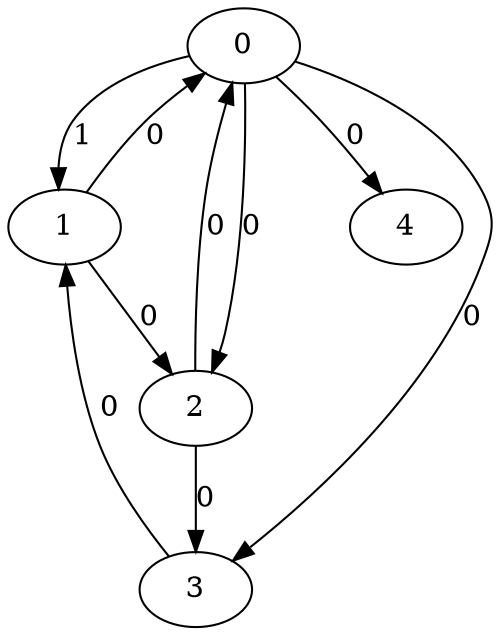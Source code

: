// Source:1363 Canonical: -1 1 0 0 0 0 -1 0 -1 -1 0 -1 -1 0 -1 -1 0 -1 -1 -1 -1 -1 -1 -1 -1
digraph HRA_from_1363_graph_000 {
  0 -> 1 [label="1"];
  0 -> 2 [label="0"];
  0 -> 3 [label="0"];
  1 -> 0 [label="0"];
  1 -> 2 [label="0"];
  2 -> 0 [label="0"];
  2 -> 3 [label="0"];
  3 -> 1 [label="0"];
  0 -> 4 [label="0"];
}

// Source:1363 Canonical: -1 1 0 0 0 0 -1 0 -1 -1 0 -1 -1 0 -1 -1 0 -1 -1 -1 0 -1 -1 -1 -1
digraph HRA_from_1363_graph_001 {
  0 -> 1 [label="1"];
  0 -> 2 [label="0"];
  0 -> 3 [label="0"];
  1 -> 0 [label="0"];
  1 -> 2 [label="0"];
  2 -> 0 [label="0"];
  2 -> 3 [label="0"];
  3 -> 1 [label="0"];
  0 -> 4 [label="0"];
  4 -> 0 [label="0"];
}

// Source:1363 Canonical: -1 1 0 0 -1 0 -1 0 -1 0 0 -1 -1 0 -1 -1 0 -1 -1 -1 -1 -1 -1 -1 -1
digraph HRA_from_1363_graph_002 {
  0 -> 1 [label="1"];
  0 -> 2 [label="0"];
  0 -> 3 [label="0"];
  1 -> 0 [label="0"];
  1 -> 2 [label="0"];
  2 -> 0 [label="0"];
  2 -> 3 [label="0"];
  3 -> 1 [label="0"];
  1 -> 4 [label="0"];
}

// Source:1363 Canonical: -1 1 0 0 0 0 -1 0 -1 0 0 -1 -1 0 -1 -1 0 -1 -1 -1 -1 -1 -1 -1 -1
digraph HRA_from_1363_graph_003 {
  0 -> 1 [label="1"];
  0 -> 2 [label="0"];
  0 -> 3 [label="0"];
  1 -> 0 [label="0"];
  1 -> 2 [label="0"];
  2 -> 0 [label="0"];
  2 -> 3 [label="0"];
  3 -> 1 [label="0"];
  0 -> 4 [label="0"];
  1 -> 4 [label="0"];
}

// Source:1363 Canonical: -1 1 0 0 -1 0 -1 0 -1 0 0 -1 -1 0 -1 -1 0 -1 -1 -1 0 -1 -1 -1 -1
digraph HRA_from_1363_graph_004 {
  0 -> 1 [label="1"];
  0 -> 2 [label="0"];
  0 -> 3 [label="0"];
  1 -> 0 [label="0"];
  1 -> 2 [label="0"];
  2 -> 0 [label="0"];
  2 -> 3 [label="0"];
  3 -> 1 [label="0"];
  4 -> 0 [label="0"];
  1 -> 4 [label="0"];
}

// Source:1363 Canonical: -1 1 0 0 0 0 -1 0 -1 0 0 -1 -1 0 -1 -1 0 -1 -1 -1 0 -1 -1 -1 -1
digraph HRA_from_1363_graph_005 {
  0 -> 1 [label="1"];
  0 -> 2 [label="0"];
  0 -> 3 [label="0"];
  1 -> 0 [label="0"];
  1 -> 2 [label="0"];
  2 -> 0 [label="0"];
  2 -> 3 [label="0"];
  3 -> 1 [label="0"];
  0 -> 4 [label="0"];
  4 -> 0 [label="0"];
  1 -> 4 [label="0"];
}

// Source:1363 Canonical: -1 1 0 0 0 0 -1 0 -1 -1 0 -1 -1 0 -1 -1 0 -1 -1 -1 -1 0 -1 -1 -1
digraph HRA_from_1363_graph_006 {
  0 -> 1 [label="1"];
  0 -> 2 [label="0"];
  0 -> 3 [label="0"];
  1 -> 0 [label="0"];
  1 -> 2 [label="0"];
  2 -> 0 [label="0"];
  2 -> 3 [label="0"];
  3 -> 1 [label="0"];
  0 -> 4 [label="0"];
  4 -> 1 [label="0"];
}

// Source:1363 Canonical: -1 1 0 0 0 0 -1 0 -1 -1 0 -1 -1 0 -1 -1 0 -1 -1 -1 0 0 -1 -1 -1
digraph HRA_from_1363_graph_007 {
  0 -> 1 [label="1"];
  0 -> 2 [label="0"];
  0 -> 3 [label="0"];
  1 -> 0 [label="0"];
  1 -> 2 [label="0"];
  2 -> 0 [label="0"];
  2 -> 3 [label="0"];
  3 -> 1 [label="0"];
  0 -> 4 [label="0"];
  4 -> 0 [label="0"];
  4 -> 1 [label="0"];
}

// Source:1363 Canonical: -1 1 0 0 -1 0 -1 0 -1 0 0 -1 -1 0 -1 -1 0 -1 -1 -1 -1 0 -1 -1 -1
digraph HRA_from_1363_graph_008 {
  0 -> 1 [label="1"];
  0 -> 2 [label="0"];
  0 -> 3 [label="0"];
  1 -> 0 [label="0"];
  1 -> 2 [label="0"];
  2 -> 0 [label="0"];
  2 -> 3 [label="0"];
  3 -> 1 [label="0"];
  1 -> 4 [label="0"];
  4 -> 1 [label="0"];
}

// Source:1363 Canonical: -1 1 0 0 0 0 -1 0 -1 0 0 -1 -1 0 -1 -1 0 -1 -1 -1 -1 0 -1 -1 -1
digraph HRA_from_1363_graph_009 {
  0 -> 1 [label="1"];
  0 -> 2 [label="0"];
  0 -> 3 [label="0"];
  1 -> 0 [label="0"];
  1 -> 2 [label="0"];
  2 -> 0 [label="0"];
  2 -> 3 [label="0"];
  3 -> 1 [label="0"];
  0 -> 4 [label="0"];
  1 -> 4 [label="0"];
  4 -> 1 [label="0"];
}

// Source:1363 Canonical: -1 1 0 0 -1 0 -1 0 -1 0 0 -1 -1 0 -1 -1 0 -1 -1 -1 0 0 -1 -1 -1
digraph HRA_from_1363_graph_010 {
  0 -> 1 [label="1"];
  0 -> 2 [label="0"];
  0 -> 3 [label="0"];
  1 -> 0 [label="0"];
  1 -> 2 [label="0"];
  2 -> 0 [label="0"];
  2 -> 3 [label="0"];
  3 -> 1 [label="0"];
  4 -> 0 [label="0"];
  1 -> 4 [label="0"];
  4 -> 1 [label="0"];
}

// Source:1363 Canonical: -1 1 0 0 0 0 -1 0 -1 0 0 -1 -1 0 -1 -1 0 -1 -1 -1 0 0 -1 -1 -1
digraph HRA_from_1363_graph_011 {
  0 -> 1 [label="1"];
  0 -> 2 [label="0"];
  0 -> 3 [label="0"];
  1 -> 0 [label="0"];
  1 -> 2 [label="0"];
  2 -> 0 [label="0"];
  2 -> 3 [label="0"];
  3 -> 1 [label="0"];
  0 -> 4 [label="0"];
  4 -> 0 [label="0"];
  1 -> 4 [label="0"];
  4 -> 1 [label="0"];
}

// Source:1363 Canonical: -1 1 0 0 -1 0 -1 0 -1 -1 0 -1 -1 0 0 -1 0 -1 -1 -1 -1 -1 -1 -1 -1
digraph HRA_from_1363_graph_012 {
  0 -> 1 [label="1"];
  0 -> 2 [label="0"];
  0 -> 3 [label="0"];
  1 -> 0 [label="0"];
  1 -> 2 [label="0"];
  2 -> 0 [label="0"];
  2 -> 3 [label="0"];
  3 -> 1 [label="0"];
  2 -> 4 [label="0"];
}

// Source:1363 Canonical: -1 1 0 0 0 0 -1 0 -1 -1 0 -1 -1 0 0 -1 0 -1 -1 -1 -1 -1 -1 -1 -1
digraph HRA_from_1363_graph_013 {
  0 -> 1 [label="1"];
  0 -> 2 [label="0"];
  0 -> 3 [label="0"];
  1 -> 0 [label="0"];
  1 -> 2 [label="0"];
  2 -> 0 [label="0"];
  2 -> 3 [label="0"];
  3 -> 1 [label="0"];
  0 -> 4 [label="0"];
  2 -> 4 [label="0"];
}

// Source:1363 Canonical: -1 1 0 0 -1 0 -1 0 -1 -1 0 -1 -1 0 0 -1 0 -1 -1 -1 0 -1 -1 -1 -1
digraph HRA_from_1363_graph_014 {
  0 -> 1 [label="1"];
  0 -> 2 [label="0"];
  0 -> 3 [label="0"];
  1 -> 0 [label="0"];
  1 -> 2 [label="0"];
  2 -> 0 [label="0"];
  2 -> 3 [label="0"];
  3 -> 1 [label="0"];
  4 -> 0 [label="0"];
  2 -> 4 [label="0"];
}

// Source:1363 Canonical: -1 1 0 0 0 0 -1 0 -1 -1 0 -1 -1 0 0 -1 0 -1 -1 -1 0 -1 -1 -1 -1
digraph HRA_from_1363_graph_015 {
  0 -> 1 [label="1"];
  0 -> 2 [label="0"];
  0 -> 3 [label="0"];
  1 -> 0 [label="0"];
  1 -> 2 [label="0"];
  2 -> 0 [label="0"];
  2 -> 3 [label="0"];
  3 -> 1 [label="0"];
  0 -> 4 [label="0"];
  4 -> 0 [label="0"];
  2 -> 4 [label="0"];
}

// Source:1363 Canonical: -1 1 0 0 -1 0 -1 0 -1 0 0 -1 -1 0 0 -1 0 -1 -1 -1 -1 -1 -1 -1 -1
digraph HRA_from_1363_graph_016 {
  0 -> 1 [label="1"];
  0 -> 2 [label="0"];
  0 -> 3 [label="0"];
  1 -> 0 [label="0"];
  1 -> 2 [label="0"];
  2 -> 0 [label="0"];
  2 -> 3 [label="0"];
  3 -> 1 [label="0"];
  1 -> 4 [label="0"];
  2 -> 4 [label="0"];
}

// Source:1363 Canonical: -1 1 0 0 0 0 -1 0 -1 0 0 -1 -1 0 0 -1 0 -1 -1 -1 -1 -1 -1 -1 -1
digraph HRA_from_1363_graph_017 {
  0 -> 1 [label="1"];
  0 -> 2 [label="0"];
  0 -> 3 [label="0"];
  1 -> 0 [label="0"];
  1 -> 2 [label="0"];
  2 -> 0 [label="0"];
  2 -> 3 [label="0"];
  3 -> 1 [label="0"];
  0 -> 4 [label="0"];
  1 -> 4 [label="0"];
  2 -> 4 [label="0"];
}

// Source:1363 Canonical: -1 1 0 0 -1 0 -1 0 -1 0 0 -1 -1 0 0 -1 0 -1 -1 -1 0 -1 -1 -1 -1
digraph HRA_from_1363_graph_018 {
  0 -> 1 [label="1"];
  0 -> 2 [label="0"];
  0 -> 3 [label="0"];
  1 -> 0 [label="0"];
  1 -> 2 [label="0"];
  2 -> 0 [label="0"];
  2 -> 3 [label="0"];
  3 -> 1 [label="0"];
  4 -> 0 [label="0"];
  1 -> 4 [label="0"];
  2 -> 4 [label="0"];
}

// Source:1363 Canonical: -1 1 0 0 0 0 -1 0 -1 0 0 -1 -1 0 0 -1 0 -1 -1 -1 0 -1 -1 -1 -1
digraph HRA_from_1363_graph_019 {
  0 -> 1 [label="1"];
  0 -> 2 [label="0"];
  0 -> 3 [label="0"];
  1 -> 0 [label="0"];
  1 -> 2 [label="0"];
  2 -> 0 [label="0"];
  2 -> 3 [label="0"];
  3 -> 1 [label="0"];
  0 -> 4 [label="0"];
  4 -> 0 [label="0"];
  1 -> 4 [label="0"];
  2 -> 4 [label="0"];
}

// Source:1363 Canonical: -1 1 0 0 -1 0 -1 0 -1 -1 0 -1 -1 0 0 -1 0 -1 -1 -1 -1 0 -1 -1 -1
digraph HRA_from_1363_graph_020 {
  0 -> 1 [label="1"];
  0 -> 2 [label="0"];
  0 -> 3 [label="0"];
  1 -> 0 [label="0"];
  1 -> 2 [label="0"];
  2 -> 0 [label="0"];
  2 -> 3 [label="0"];
  3 -> 1 [label="0"];
  4 -> 1 [label="0"];
  2 -> 4 [label="0"];
}

// Source:1363 Canonical: -1 1 0 0 0 0 -1 0 -1 -1 0 -1 -1 0 0 -1 0 -1 -1 -1 -1 0 -1 -1 -1
digraph HRA_from_1363_graph_021 {
  0 -> 1 [label="1"];
  0 -> 2 [label="0"];
  0 -> 3 [label="0"];
  1 -> 0 [label="0"];
  1 -> 2 [label="0"];
  2 -> 0 [label="0"];
  2 -> 3 [label="0"];
  3 -> 1 [label="0"];
  0 -> 4 [label="0"];
  4 -> 1 [label="0"];
  2 -> 4 [label="0"];
}

// Source:1363 Canonical: -1 1 0 0 -1 0 -1 0 -1 -1 0 -1 -1 0 0 -1 0 -1 -1 -1 0 0 -1 -1 -1
digraph HRA_from_1363_graph_022 {
  0 -> 1 [label="1"];
  0 -> 2 [label="0"];
  0 -> 3 [label="0"];
  1 -> 0 [label="0"];
  1 -> 2 [label="0"];
  2 -> 0 [label="0"];
  2 -> 3 [label="0"];
  3 -> 1 [label="0"];
  4 -> 0 [label="0"];
  4 -> 1 [label="0"];
  2 -> 4 [label="0"];
}

// Source:1363 Canonical: -1 1 0 0 0 0 -1 0 -1 -1 0 -1 -1 0 0 -1 0 -1 -1 -1 0 0 -1 -1 -1
digraph HRA_from_1363_graph_023 {
  0 -> 1 [label="1"];
  0 -> 2 [label="0"];
  0 -> 3 [label="0"];
  1 -> 0 [label="0"];
  1 -> 2 [label="0"];
  2 -> 0 [label="0"];
  2 -> 3 [label="0"];
  3 -> 1 [label="0"];
  0 -> 4 [label="0"];
  4 -> 0 [label="0"];
  4 -> 1 [label="0"];
  2 -> 4 [label="0"];
}

// Source:1363 Canonical: -1 1 0 0 -1 0 -1 0 -1 0 0 -1 -1 0 0 -1 0 -1 -1 -1 -1 0 -1 -1 -1
digraph HRA_from_1363_graph_024 {
  0 -> 1 [label="1"];
  0 -> 2 [label="0"];
  0 -> 3 [label="0"];
  1 -> 0 [label="0"];
  1 -> 2 [label="0"];
  2 -> 0 [label="0"];
  2 -> 3 [label="0"];
  3 -> 1 [label="0"];
  1 -> 4 [label="0"];
  4 -> 1 [label="0"];
  2 -> 4 [label="0"];
}

// Source:1363 Canonical: -1 1 0 0 0 0 -1 0 -1 0 0 -1 -1 0 0 -1 0 -1 -1 -1 -1 0 -1 -1 -1
digraph HRA_from_1363_graph_025 {
  0 -> 1 [label="1"];
  0 -> 2 [label="0"];
  0 -> 3 [label="0"];
  1 -> 0 [label="0"];
  1 -> 2 [label="0"];
  2 -> 0 [label="0"];
  2 -> 3 [label="0"];
  3 -> 1 [label="0"];
  0 -> 4 [label="0"];
  1 -> 4 [label="0"];
  4 -> 1 [label="0"];
  2 -> 4 [label="0"];
}

// Source:1363 Canonical: -1 1 0 0 -1 0 -1 0 -1 0 0 -1 -1 0 0 -1 0 -1 -1 -1 0 0 -1 -1 -1
digraph HRA_from_1363_graph_026 {
  0 -> 1 [label="1"];
  0 -> 2 [label="0"];
  0 -> 3 [label="0"];
  1 -> 0 [label="0"];
  1 -> 2 [label="0"];
  2 -> 0 [label="0"];
  2 -> 3 [label="0"];
  3 -> 1 [label="0"];
  4 -> 0 [label="0"];
  1 -> 4 [label="0"];
  4 -> 1 [label="0"];
  2 -> 4 [label="0"];
}

// Source:1363 Canonical: -1 1 0 0 0 0 -1 0 -1 0 0 -1 -1 0 0 -1 0 -1 -1 -1 0 0 -1 -1 -1
digraph HRA_from_1363_graph_027 {
  0 -> 1 [label="1"];
  0 -> 2 [label="0"];
  0 -> 3 [label="0"];
  1 -> 0 [label="0"];
  1 -> 2 [label="0"];
  2 -> 0 [label="0"];
  2 -> 3 [label="0"];
  3 -> 1 [label="0"];
  0 -> 4 [label="0"];
  4 -> 0 [label="0"];
  1 -> 4 [label="0"];
  4 -> 1 [label="0"];
  2 -> 4 [label="0"];
}

// Source:1363 Canonical: -1 1 0 0 0 0 -1 0 -1 -1 0 -1 -1 0 -1 -1 0 -1 -1 -1 -1 -1 0 -1 -1
digraph HRA_from_1363_graph_028 {
  0 -> 1 [label="1"];
  0 -> 2 [label="0"];
  0 -> 3 [label="0"];
  1 -> 0 [label="0"];
  1 -> 2 [label="0"];
  2 -> 0 [label="0"];
  2 -> 3 [label="0"];
  3 -> 1 [label="0"];
  0 -> 4 [label="0"];
  4 -> 2 [label="0"];
}

// Source:1363 Canonical: -1 1 0 0 0 0 -1 0 -1 -1 0 -1 -1 0 -1 -1 0 -1 -1 -1 0 -1 0 -1 -1
digraph HRA_from_1363_graph_029 {
  0 -> 1 [label="1"];
  0 -> 2 [label="0"];
  0 -> 3 [label="0"];
  1 -> 0 [label="0"];
  1 -> 2 [label="0"];
  2 -> 0 [label="0"];
  2 -> 3 [label="0"];
  3 -> 1 [label="0"];
  0 -> 4 [label="0"];
  4 -> 0 [label="0"];
  4 -> 2 [label="0"];
}

// Source:1363 Canonical: -1 1 0 0 -1 0 -1 0 -1 0 0 -1 -1 0 -1 -1 0 -1 -1 -1 -1 -1 0 -1 -1
digraph HRA_from_1363_graph_030 {
  0 -> 1 [label="1"];
  0 -> 2 [label="0"];
  0 -> 3 [label="0"];
  1 -> 0 [label="0"];
  1 -> 2 [label="0"];
  2 -> 0 [label="0"];
  2 -> 3 [label="0"];
  3 -> 1 [label="0"];
  1 -> 4 [label="0"];
  4 -> 2 [label="0"];
}

// Source:1363 Canonical: -1 1 0 0 0 0 -1 0 -1 0 0 -1 -1 0 -1 -1 0 -1 -1 -1 -1 -1 0 -1 -1
digraph HRA_from_1363_graph_031 {
  0 -> 1 [label="1"];
  0 -> 2 [label="0"];
  0 -> 3 [label="0"];
  1 -> 0 [label="0"];
  1 -> 2 [label="0"];
  2 -> 0 [label="0"];
  2 -> 3 [label="0"];
  3 -> 1 [label="0"];
  0 -> 4 [label="0"];
  1 -> 4 [label="0"];
  4 -> 2 [label="0"];
}

// Source:1363 Canonical: -1 1 0 0 -1 0 -1 0 -1 0 0 -1 -1 0 -1 -1 0 -1 -1 -1 0 -1 0 -1 -1
digraph HRA_from_1363_graph_032 {
  0 -> 1 [label="1"];
  0 -> 2 [label="0"];
  0 -> 3 [label="0"];
  1 -> 0 [label="0"];
  1 -> 2 [label="0"];
  2 -> 0 [label="0"];
  2 -> 3 [label="0"];
  3 -> 1 [label="0"];
  4 -> 0 [label="0"];
  1 -> 4 [label="0"];
  4 -> 2 [label="0"];
}

// Source:1363 Canonical: -1 1 0 0 0 0 -1 0 -1 0 0 -1 -1 0 -1 -1 0 -1 -1 -1 0 -1 0 -1 -1
digraph HRA_from_1363_graph_033 {
  0 -> 1 [label="1"];
  0 -> 2 [label="0"];
  0 -> 3 [label="0"];
  1 -> 0 [label="0"];
  1 -> 2 [label="0"];
  2 -> 0 [label="0"];
  2 -> 3 [label="0"];
  3 -> 1 [label="0"];
  0 -> 4 [label="0"];
  4 -> 0 [label="0"];
  1 -> 4 [label="0"];
  4 -> 2 [label="0"];
}

// Source:1363 Canonical: -1 1 0 0 0 0 -1 0 -1 -1 0 -1 -1 0 -1 -1 0 -1 -1 -1 -1 0 0 -1 -1
digraph HRA_from_1363_graph_034 {
  0 -> 1 [label="1"];
  0 -> 2 [label="0"];
  0 -> 3 [label="0"];
  1 -> 0 [label="0"];
  1 -> 2 [label="0"];
  2 -> 0 [label="0"];
  2 -> 3 [label="0"];
  3 -> 1 [label="0"];
  0 -> 4 [label="0"];
  4 -> 1 [label="0"];
  4 -> 2 [label="0"];
}

// Source:1363 Canonical: -1 1 0 0 0 0 -1 0 -1 -1 0 -1 -1 0 -1 -1 0 -1 -1 -1 0 0 0 -1 -1
digraph HRA_from_1363_graph_035 {
  0 -> 1 [label="1"];
  0 -> 2 [label="0"];
  0 -> 3 [label="0"];
  1 -> 0 [label="0"];
  1 -> 2 [label="0"];
  2 -> 0 [label="0"];
  2 -> 3 [label="0"];
  3 -> 1 [label="0"];
  0 -> 4 [label="0"];
  4 -> 0 [label="0"];
  4 -> 1 [label="0"];
  4 -> 2 [label="0"];
}

// Source:1363 Canonical: -1 1 0 0 -1 0 -1 0 -1 0 0 -1 -1 0 -1 -1 0 -1 -1 -1 -1 0 0 -1 -1
digraph HRA_from_1363_graph_036 {
  0 -> 1 [label="1"];
  0 -> 2 [label="0"];
  0 -> 3 [label="0"];
  1 -> 0 [label="0"];
  1 -> 2 [label="0"];
  2 -> 0 [label="0"];
  2 -> 3 [label="0"];
  3 -> 1 [label="0"];
  1 -> 4 [label="0"];
  4 -> 1 [label="0"];
  4 -> 2 [label="0"];
}

// Source:1363 Canonical: -1 1 0 0 0 0 -1 0 -1 0 0 -1 -1 0 -1 -1 0 -1 -1 -1 -1 0 0 -1 -1
digraph HRA_from_1363_graph_037 {
  0 -> 1 [label="1"];
  0 -> 2 [label="0"];
  0 -> 3 [label="0"];
  1 -> 0 [label="0"];
  1 -> 2 [label="0"];
  2 -> 0 [label="0"];
  2 -> 3 [label="0"];
  3 -> 1 [label="0"];
  0 -> 4 [label="0"];
  1 -> 4 [label="0"];
  4 -> 1 [label="0"];
  4 -> 2 [label="0"];
}

// Source:1363 Canonical: -1 1 0 0 -1 0 -1 0 -1 0 0 -1 -1 0 -1 -1 0 -1 -1 -1 0 0 0 -1 -1
digraph HRA_from_1363_graph_038 {
  0 -> 1 [label="1"];
  0 -> 2 [label="0"];
  0 -> 3 [label="0"];
  1 -> 0 [label="0"];
  1 -> 2 [label="0"];
  2 -> 0 [label="0"];
  2 -> 3 [label="0"];
  3 -> 1 [label="0"];
  4 -> 0 [label="0"];
  1 -> 4 [label="0"];
  4 -> 1 [label="0"];
  4 -> 2 [label="0"];
}

// Source:1363 Canonical: -1 1 0 0 0 0 -1 0 -1 0 0 -1 -1 0 -1 -1 0 -1 -1 -1 0 0 0 -1 -1
digraph HRA_from_1363_graph_039 {
  0 -> 1 [label="1"];
  0 -> 2 [label="0"];
  0 -> 3 [label="0"];
  1 -> 0 [label="0"];
  1 -> 2 [label="0"];
  2 -> 0 [label="0"];
  2 -> 3 [label="0"];
  3 -> 1 [label="0"];
  0 -> 4 [label="0"];
  4 -> 0 [label="0"];
  1 -> 4 [label="0"];
  4 -> 1 [label="0"];
  4 -> 2 [label="0"];
}

// Source:1363 Canonical: -1 1 0 0 -1 0 -1 0 -1 -1 0 -1 -1 0 0 -1 0 -1 -1 -1 -1 -1 0 -1 -1
digraph HRA_from_1363_graph_040 {
  0 -> 1 [label="1"];
  0 -> 2 [label="0"];
  0 -> 3 [label="0"];
  1 -> 0 [label="0"];
  1 -> 2 [label="0"];
  2 -> 0 [label="0"];
  2 -> 3 [label="0"];
  3 -> 1 [label="0"];
  2 -> 4 [label="0"];
  4 -> 2 [label="0"];
}

// Source:1363 Canonical: -1 1 0 0 0 0 -1 0 -1 -1 0 -1 -1 0 0 -1 0 -1 -1 -1 -1 -1 0 -1 -1
digraph HRA_from_1363_graph_041 {
  0 -> 1 [label="1"];
  0 -> 2 [label="0"];
  0 -> 3 [label="0"];
  1 -> 0 [label="0"];
  1 -> 2 [label="0"];
  2 -> 0 [label="0"];
  2 -> 3 [label="0"];
  3 -> 1 [label="0"];
  0 -> 4 [label="0"];
  2 -> 4 [label="0"];
  4 -> 2 [label="0"];
}

// Source:1363 Canonical: -1 1 0 0 -1 0 -1 0 -1 -1 0 -1 -1 0 0 -1 0 -1 -1 -1 0 -1 0 -1 -1
digraph HRA_from_1363_graph_042 {
  0 -> 1 [label="1"];
  0 -> 2 [label="0"];
  0 -> 3 [label="0"];
  1 -> 0 [label="0"];
  1 -> 2 [label="0"];
  2 -> 0 [label="0"];
  2 -> 3 [label="0"];
  3 -> 1 [label="0"];
  4 -> 0 [label="0"];
  2 -> 4 [label="0"];
  4 -> 2 [label="0"];
}

// Source:1363 Canonical: -1 1 0 0 0 0 -1 0 -1 -1 0 -1 -1 0 0 -1 0 -1 -1 -1 0 -1 0 -1 -1
digraph HRA_from_1363_graph_043 {
  0 -> 1 [label="1"];
  0 -> 2 [label="0"];
  0 -> 3 [label="0"];
  1 -> 0 [label="0"];
  1 -> 2 [label="0"];
  2 -> 0 [label="0"];
  2 -> 3 [label="0"];
  3 -> 1 [label="0"];
  0 -> 4 [label="0"];
  4 -> 0 [label="0"];
  2 -> 4 [label="0"];
  4 -> 2 [label="0"];
}

// Source:1363 Canonical: -1 1 0 0 -1 0 -1 0 -1 0 0 -1 -1 0 0 -1 0 -1 -1 -1 -1 -1 0 -1 -1
digraph HRA_from_1363_graph_044 {
  0 -> 1 [label="1"];
  0 -> 2 [label="0"];
  0 -> 3 [label="0"];
  1 -> 0 [label="0"];
  1 -> 2 [label="0"];
  2 -> 0 [label="0"];
  2 -> 3 [label="0"];
  3 -> 1 [label="0"];
  1 -> 4 [label="0"];
  2 -> 4 [label="0"];
  4 -> 2 [label="0"];
}

// Source:1363 Canonical: -1 1 0 0 0 0 -1 0 -1 0 0 -1 -1 0 0 -1 0 -1 -1 -1 -1 -1 0 -1 -1
digraph HRA_from_1363_graph_045 {
  0 -> 1 [label="1"];
  0 -> 2 [label="0"];
  0 -> 3 [label="0"];
  1 -> 0 [label="0"];
  1 -> 2 [label="0"];
  2 -> 0 [label="0"];
  2 -> 3 [label="0"];
  3 -> 1 [label="0"];
  0 -> 4 [label="0"];
  1 -> 4 [label="0"];
  2 -> 4 [label="0"];
  4 -> 2 [label="0"];
}

// Source:1363 Canonical: -1 1 0 0 -1 0 -1 0 -1 0 0 -1 -1 0 0 -1 0 -1 -1 -1 0 -1 0 -1 -1
digraph HRA_from_1363_graph_046 {
  0 -> 1 [label="1"];
  0 -> 2 [label="0"];
  0 -> 3 [label="0"];
  1 -> 0 [label="0"];
  1 -> 2 [label="0"];
  2 -> 0 [label="0"];
  2 -> 3 [label="0"];
  3 -> 1 [label="0"];
  4 -> 0 [label="0"];
  1 -> 4 [label="0"];
  2 -> 4 [label="0"];
  4 -> 2 [label="0"];
}

// Source:1363 Canonical: -1 1 0 0 0 0 -1 0 -1 0 0 -1 -1 0 0 -1 0 -1 -1 -1 0 -1 0 -1 -1
digraph HRA_from_1363_graph_047 {
  0 -> 1 [label="1"];
  0 -> 2 [label="0"];
  0 -> 3 [label="0"];
  1 -> 0 [label="0"];
  1 -> 2 [label="0"];
  2 -> 0 [label="0"];
  2 -> 3 [label="0"];
  3 -> 1 [label="0"];
  0 -> 4 [label="0"];
  4 -> 0 [label="0"];
  1 -> 4 [label="0"];
  2 -> 4 [label="0"];
  4 -> 2 [label="0"];
}

// Source:1363 Canonical: -1 1 0 0 -1 0 -1 0 -1 -1 0 -1 -1 0 0 -1 0 -1 -1 -1 -1 0 0 -1 -1
digraph HRA_from_1363_graph_048 {
  0 -> 1 [label="1"];
  0 -> 2 [label="0"];
  0 -> 3 [label="0"];
  1 -> 0 [label="0"];
  1 -> 2 [label="0"];
  2 -> 0 [label="0"];
  2 -> 3 [label="0"];
  3 -> 1 [label="0"];
  4 -> 1 [label="0"];
  2 -> 4 [label="0"];
  4 -> 2 [label="0"];
}

// Source:1363 Canonical: -1 1 0 0 0 0 -1 0 -1 -1 0 -1 -1 0 0 -1 0 -1 -1 -1 -1 0 0 -1 -1
digraph HRA_from_1363_graph_049 {
  0 -> 1 [label="1"];
  0 -> 2 [label="0"];
  0 -> 3 [label="0"];
  1 -> 0 [label="0"];
  1 -> 2 [label="0"];
  2 -> 0 [label="0"];
  2 -> 3 [label="0"];
  3 -> 1 [label="0"];
  0 -> 4 [label="0"];
  4 -> 1 [label="0"];
  2 -> 4 [label="0"];
  4 -> 2 [label="0"];
}

// Source:1363 Canonical: -1 1 0 0 -1 0 -1 0 -1 -1 0 -1 -1 0 0 -1 0 -1 -1 -1 0 0 0 -1 -1
digraph HRA_from_1363_graph_050 {
  0 -> 1 [label="1"];
  0 -> 2 [label="0"];
  0 -> 3 [label="0"];
  1 -> 0 [label="0"];
  1 -> 2 [label="0"];
  2 -> 0 [label="0"];
  2 -> 3 [label="0"];
  3 -> 1 [label="0"];
  4 -> 0 [label="0"];
  4 -> 1 [label="0"];
  2 -> 4 [label="0"];
  4 -> 2 [label="0"];
}

// Source:1363 Canonical: -1 1 0 0 0 0 -1 0 -1 -1 0 -1 -1 0 0 -1 0 -1 -1 -1 0 0 0 -1 -1
digraph HRA_from_1363_graph_051 {
  0 -> 1 [label="1"];
  0 -> 2 [label="0"];
  0 -> 3 [label="0"];
  1 -> 0 [label="0"];
  1 -> 2 [label="0"];
  2 -> 0 [label="0"];
  2 -> 3 [label="0"];
  3 -> 1 [label="0"];
  0 -> 4 [label="0"];
  4 -> 0 [label="0"];
  4 -> 1 [label="0"];
  2 -> 4 [label="0"];
  4 -> 2 [label="0"];
}

// Source:1363 Canonical: -1 1 0 0 -1 0 -1 0 -1 0 0 -1 -1 0 0 -1 0 -1 -1 -1 -1 0 0 -1 -1
digraph HRA_from_1363_graph_052 {
  0 -> 1 [label="1"];
  0 -> 2 [label="0"];
  0 -> 3 [label="0"];
  1 -> 0 [label="0"];
  1 -> 2 [label="0"];
  2 -> 0 [label="0"];
  2 -> 3 [label="0"];
  3 -> 1 [label="0"];
  1 -> 4 [label="0"];
  4 -> 1 [label="0"];
  2 -> 4 [label="0"];
  4 -> 2 [label="0"];
}

// Source:1363 Canonical: -1 1 0 0 0 0 -1 0 -1 0 0 -1 -1 0 0 -1 0 -1 -1 -1 -1 0 0 -1 -1
digraph HRA_from_1363_graph_053 {
  0 -> 1 [label="1"];
  0 -> 2 [label="0"];
  0 -> 3 [label="0"];
  1 -> 0 [label="0"];
  1 -> 2 [label="0"];
  2 -> 0 [label="0"];
  2 -> 3 [label="0"];
  3 -> 1 [label="0"];
  0 -> 4 [label="0"];
  1 -> 4 [label="0"];
  4 -> 1 [label="0"];
  2 -> 4 [label="0"];
  4 -> 2 [label="0"];
}

// Source:1363 Canonical: -1 1 0 0 -1 0 -1 0 -1 0 0 -1 -1 0 0 -1 0 -1 -1 -1 0 0 0 -1 -1
digraph HRA_from_1363_graph_054 {
  0 -> 1 [label="1"];
  0 -> 2 [label="0"];
  0 -> 3 [label="0"];
  1 -> 0 [label="0"];
  1 -> 2 [label="0"];
  2 -> 0 [label="0"];
  2 -> 3 [label="0"];
  3 -> 1 [label="0"];
  4 -> 0 [label="0"];
  1 -> 4 [label="0"];
  4 -> 1 [label="0"];
  2 -> 4 [label="0"];
  4 -> 2 [label="0"];
}

// Source:1363 Canonical: -1 1 0 0 0 0 -1 0 -1 0 0 -1 -1 0 0 -1 0 -1 -1 -1 0 0 0 -1 -1
digraph HRA_from_1363_graph_055 {
  0 -> 1 [label="1"];
  0 -> 2 [label="0"];
  0 -> 3 [label="0"];
  1 -> 0 [label="0"];
  1 -> 2 [label="0"];
  2 -> 0 [label="0"];
  2 -> 3 [label="0"];
  3 -> 1 [label="0"];
  0 -> 4 [label="0"];
  4 -> 0 [label="0"];
  1 -> 4 [label="0"];
  4 -> 1 [label="0"];
  2 -> 4 [label="0"];
  4 -> 2 [label="0"];
}

// Source:1363 Canonical: -1 1 0 0 -1 0 -1 0 -1 -1 0 -1 -1 0 -1 -1 0 -1 -1 0 -1 -1 -1 -1 -1
digraph HRA_from_1363_graph_056 {
  0 -> 1 [label="1"];
  0 -> 2 [label="0"];
  0 -> 3 [label="0"];
  1 -> 0 [label="0"];
  1 -> 2 [label="0"];
  2 -> 0 [label="0"];
  2 -> 3 [label="0"];
  3 -> 1 [label="0"];
  3 -> 4 [label="0"];
}

// Source:1363 Canonical: -1 1 0 0 0 0 -1 0 -1 -1 0 -1 -1 0 -1 -1 0 -1 -1 0 -1 -1 -1 -1 -1
digraph HRA_from_1363_graph_057 {
  0 -> 1 [label="1"];
  0 -> 2 [label="0"];
  0 -> 3 [label="0"];
  1 -> 0 [label="0"];
  1 -> 2 [label="0"];
  2 -> 0 [label="0"];
  2 -> 3 [label="0"];
  3 -> 1 [label="0"];
  0 -> 4 [label="0"];
  3 -> 4 [label="0"];
}

// Source:1363 Canonical: -1 1 0 0 -1 0 -1 0 -1 -1 0 -1 -1 0 -1 -1 0 -1 -1 0 0 -1 -1 -1 -1
digraph HRA_from_1363_graph_058 {
  0 -> 1 [label="1"];
  0 -> 2 [label="0"];
  0 -> 3 [label="0"];
  1 -> 0 [label="0"];
  1 -> 2 [label="0"];
  2 -> 0 [label="0"];
  2 -> 3 [label="0"];
  3 -> 1 [label="0"];
  4 -> 0 [label="0"];
  3 -> 4 [label="0"];
}

// Source:1363 Canonical: -1 1 0 0 0 0 -1 0 -1 -1 0 -1 -1 0 -1 -1 0 -1 -1 0 0 -1 -1 -1 -1
digraph HRA_from_1363_graph_059 {
  0 -> 1 [label="1"];
  0 -> 2 [label="0"];
  0 -> 3 [label="0"];
  1 -> 0 [label="0"];
  1 -> 2 [label="0"];
  2 -> 0 [label="0"];
  2 -> 3 [label="0"];
  3 -> 1 [label="0"];
  0 -> 4 [label="0"];
  4 -> 0 [label="0"];
  3 -> 4 [label="0"];
}

// Source:1363 Canonical: -1 1 0 0 -1 0 -1 0 -1 0 0 -1 -1 0 -1 -1 0 -1 -1 0 -1 -1 -1 -1 -1
digraph HRA_from_1363_graph_060 {
  0 -> 1 [label="1"];
  0 -> 2 [label="0"];
  0 -> 3 [label="0"];
  1 -> 0 [label="0"];
  1 -> 2 [label="0"];
  2 -> 0 [label="0"];
  2 -> 3 [label="0"];
  3 -> 1 [label="0"];
  1 -> 4 [label="0"];
  3 -> 4 [label="0"];
}

// Source:1363 Canonical: -1 1 0 0 0 0 -1 0 -1 0 0 -1 -1 0 -1 -1 0 -1 -1 0 -1 -1 -1 -1 -1
digraph HRA_from_1363_graph_061 {
  0 -> 1 [label="1"];
  0 -> 2 [label="0"];
  0 -> 3 [label="0"];
  1 -> 0 [label="0"];
  1 -> 2 [label="0"];
  2 -> 0 [label="0"];
  2 -> 3 [label="0"];
  3 -> 1 [label="0"];
  0 -> 4 [label="0"];
  1 -> 4 [label="0"];
  3 -> 4 [label="0"];
}

// Source:1363 Canonical: -1 1 0 0 -1 0 -1 0 -1 0 0 -1 -1 0 -1 -1 0 -1 -1 0 0 -1 -1 -1 -1
digraph HRA_from_1363_graph_062 {
  0 -> 1 [label="1"];
  0 -> 2 [label="0"];
  0 -> 3 [label="0"];
  1 -> 0 [label="0"];
  1 -> 2 [label="0"];
  2 -> 0 [label="0"];
  2 -> 3 [label="0"];
  3 -> 1 [label="0"];
  4 -> 0 [label="0"];
  1 -> 4 [label="0"];
  3 -> 4 [label="0"];
}

// Source:1363 Canonical: -1 1 0 0 0 0 -1 0 -1 0 0 -1 -1 0 -1 -1 0 -1 -1 0 0 -1 -1 -1 -1
digraph HRA_from_1363_graph_063 {
  0 -> 1 [label="1"];
  0 -> 2 [label="0"];
  0 -> 3 [label="0"];
  1 -> 0 [label="0"];
  1 -> 2 [label="0"];
  2 -> 0 [label="0"];
  2 -> 3 [label="0"];
  3 -> 1 [label="0"];
  0 -> 4 [label="0"];
  4 -> 0 [label="0"];
  1 -> 4 [label="0"];
  3 -> 4 [label="0"];
}

// Source:1363 Canonical: -1 1 0 0 -1 0 -1 0 -1 -1 0 -1 -1 0 -1 -1 0 -1 -1 0 -1 0 -1 -1 -1
digraph HRA_from_1363_graph_064 {
  0 -> 1 [label="1"];
  0 -> 2 [label="0"];
  0 -> 3 [label="0"];
  1 -> 0 [label="0"];
  1 -> 2 [label="0"];
  2 -> 0 [label="0"];
  2 -> 3 [label="0"];
  3 -> 1 [label="0"];
  4 -> 1 [label="0"];
  3 -> 4 [label="0"];
}

// Source:1363 Canonical: -1 1 0 0 0 0 -1 0 -1 -1 0 -1 -1 0 -1 -1 0 -1 -1 0 -1 0 -1 -1 -1
digraph HRA_from_1363_graph_065 {
  0 -> 1 [label="1"];
  0 -> 2 [label="0"];
  0 -> 3 [label="0"];
  1 -> 0 [label="0"];
  1 -> 2 [label="0"];
  2 -> 0 [label="0"];
  2 -> 3 [label="0"];
  3 -> 1 [label="0"];
  0 -> 4 [label="0"];
  4 -> 1 [label="0"];
  3 -> 4 [label="0"];
}

// Source:1363 Canonical: -1 1 0 0 -1 0 -1 0 -1 -1 0 -1 -1 0 -1 -1 0 -1 -1 0 0 0 -1 -1 -1
digraph HRA_from_1363_graph_066 {
  0 -> 1 [label="1"];
  0 -> 2 [label="0"];
  0 -> 3 [label="0"];
  1 -> 0 [label="0"];
  1 -> 2 [label="0"];
  2 -> 0 [label="0"];
  2 -> 3 [label="0"];
  3 -> 1 [label="0"];
  4 -> 0 [label="0"];
  4 -> 1 [label="0"];
  3 -> 4 [label="0"];
}

// Source:1363 Canonical: -1 1 0 0 0 0 -1 0 -1 -1 0 -1 -1 0 -1 -1 0 -1 -1 0 0 0 -1 -1 -1
digraph HRA_from_1363_graph_067 {
  0 -> 1 [label="1"];
  0 -> 2 [label="0"];
  0 -> 3 [label="0"];
  1 -> 0 [label="0"];
  1 -> 2 [label="0"];
  2 -> 0 [label="0"];
  2 -> 3 [label="0"];
  3 -> 1 [label="0"];
  0 -> 4 [label="0"];
  4 -> 0 [label="0"];
  4 -> 1 [label="0"];
  3 -> 4 [label="0"];
}

// Source:1363 Canonical: -1 1 0 0 -1 0 -1 0 -1 0 0 -1 -1 0 -1 -1 0 -1 -1 0 -1 0 -1 -1 -1
digraph HRA_from_1363_graph_068 {
  0 -> 1 [label="1"];
  0 -> 2 [label="0"];
  0 -> 3 [label="0"];
  1 -> 0 [label="0"];
  1 -> 2 [label="0"];
  2 -> 0 [label="0"];
  2 -> 3 [label="0"];
  3 -> 1 [label="0"];
  1 -> 4 [label="0"];
  4 -> 1 [label="0"];
  3 -> 4 [label="0"];
}

// Source:1363 Canonical: -1 1 0 0 0 0 -1 0 -1 0 0 -1 -1 0 -1 -1 0 -1 -1 0 -1 0 -1 -1 -1
digraph HRA_from_1363_graph_069 {
  0 -> 1 [label="1"];
  0 -> 2 [label="0"];
  0 -> 3 [label="0"];
  1 -> 0 [label="0"];
  1 -> 2 [label="0"];
  2 -> 0 [label="0"];
  2 -> 3 [label="0"];
  3 -> 1 [label="0"];
  0 -> 4 [label="0"];
  1 -> 4 [label="0"];
  4 -> 1 [label="0"];
  3 -> 4 [label="0"];
}

// Source:1363 Canonical: -1 1 0 0 -1 0 -1 0 -1 0 0 -1 -1 0 -1 -1 0 -1 -1 0 0 0 -1 -1 -1
digraph HRA_from_1363_graph_070 {
  0 -> 1 [label="1"];
  0 -> 2 [label="0"];
  0 -> 3 [label="0"];
  1 -> 0 [label="0"];
  1 -> 2 [label="0"];
  2 -> 0 [label="0"];
  2 -> 3 [label="0"];
  3 -> 1 [label="0"];
  4 -> 0 [label="0"];
  1 -> 4 [label="0"];
  4 -> 1 [label="0"];
  3 -> 4 [label="0"];
}

// Source:1363 Canonical: -1 1 0 0 0 0 -1 0 -1 0 0 -1 -1 0 -1 -1 0 -1 -1 0 0 0 -1 -1 -1
digraph HRA_from_1363_graph_071 {
  0 -> 1 [label="1"];
  0 -> 2 [label="0"];
  0 -> 3 [label="0"];
  1 -> 0 [label="0"];
  1 -> 2 [label="0"];
  2 -> 0 [label="0"];
  2 -> 3 [label="0"];
  3 -> 1 [label="0"];
  0 -> 4 [label="0"];
  4 -> 0 [label="0"];
  1 -> 4 [label="0"];
  4 -> 1 [label="0"];
  3 -> 4 [label="0"];
}

// Source:1363 Canonical: -1 1 0 0 -1 0 -1 0 -1 -1 0 -1 -1 0 0 -1 0 -1 -1 0 -1 -1 -1 -1 -1
digraph HRA_from_1363_graph_072 {
  0 -> 1 [label="1"];
  0 -> 2 [label="0"];
  0 -> 3 [label="0"];
  1 -> 0 [label="0"];
  1 -> 2 [label="0"];
  2 -> 0 [label="0"];
  2 -> 3 [label="0"];
  3 -> 1 [label="0"];
  2 -> 4 [label="0"];
  3 -> 4 [label="0"];
}

// Source:1363 Canonical: -1 1 0 0 0 0 -1 0 -1 -1 0 -1 -1 0 0 -1 0 -1 -1 0 -1 -1 -1 -1 -1
digraph HRA_from_1363_graph_073 {
  0 -> 1 [label="1"];
  0 -> 2 [label="0"];
  0 -> 3 [label="0"];
  1 -> 0 [label="0"];
  1 -> 2 [label="0"];
  2 -> 0 [label="0"];
  2 -> 3 [label="0"];
  3 -> 1 [label="0"];
  0 -> 4 [label="0"];
  2 -> 4 [label="0"];
  3 -> 4 [label="0"];
}

// Source:1363 Canonical: -1 1 0 0 -1 0 -1 0 -1 -1 0 -1 -1 0 0 -1 0 -1 -1 0 0 -1 -1 -1 -1
digraph HRA_from_1363_graph_074 {
  0 -> 1 [label="1"];
  0 -> 2 [label="0"];
  0 -> 3 [label="0"];
  1 -> 0 [label="0"];
  1 -> 2 [label="0"];
  2 -> 0 [label="0"];
  2 -> 3 [label="0"];
  3 -> 1 [label="0"];
  4 -> 0 [label="0"];
  2 -> 4 [label="0"];
  3 -> 4 [label="0"];
}

// Source:1363 Canonical: -1 1 0 0 0 0 -1 0 -1 -1 0 -1 -1 0 0 -1 0 -1 -1 0 0 -1 -1 -1 -1
digraph HRA_from_1363_graph_075 {
  0 -> 1 [label="1"];
  0 -> 2 [label="0"];
  0 -> 3 [label="0"];
  1 -> 0 [label="0"];
  1 -> 2 [label="0"];
  2 -> 0 [label="0"];
  2 -> 3 [label="0"];
  3 -> 1 [label="0"];
  0 -> 4 [label="0"];
  4 -> 0 [label="0"];
  2 -> 4 [label="0"];
  3 -> 4 [label="0"];
}

// Source:1363 Canonical: -1 1 0 0 -1 0 -1 0 -1 0 0 -1 -1 0 0 -1 0 -1 -1 0 -1 -1 -1 -1 -1
digraph HRA_from_1363_graph_076 {
  0 -> 1 [label="1"];
  0 -> 2 [label="0"];
  0 -> 3 [label="0"];
  1 -> 0 [label="0"];
  1 -> 2 [label="0"];
  2 -> 0 [label="0"];
  2 -> 3 [label="0"];
  3 -> 1 [label="0"];
  1 -> 4 [label="0"];
  2 -> 4 [label="0"];
  3 -> 4 [label="0"];
}

// Source:1363 Canonical: -1 1 0 0 0 0 -1 0 -1 0 0 -1 -1 0 0 -1 0 -1 -1 0 -1 -1 -1 -1 -1
digraph HRA_from_1363_graph_077 {
  0 -> 1 [label="1"];
  0 -> 2 [label="0"];
  0 -> 3 [label="0"];
  1 -> 0 [label="0"];
  1 -> 2 [label="0"];
  2 -> 0 [label="0"];
  2 -> 3 [label="0"];
  3 -> 1 [label="0"];
  0 -> 4 [label="0"];
  1 -> 4 [label="0"];
  2 -> 4 [label="0"];
  3 -> 4 [label="0"];
}

// Source:1363 Canonical: -1 1 0 0 -1 0 -1 0 -1 0 0 -1 -1 0 0 -1 0 -1 -1 0 0 -1 -1 -1 -1
digraph HRA_from_1363_graph_078 {
  0 -> 1 [label="1"];
  0 -> 2 [label="0"];
  0 -> 3 [label="0"];
  1 -> 0 [label="0"];
  1 -> 2 [label="0"];
  2 -> 0 [label="0"];
  2 -> 3 [label="0"];
  3 -> 1 [label="0"];
  4 -> 0 [label="0"];
  1 -> 4 [label="0"];
  2 -> 4 [label="0"];
  3 -> 4 [label="0"];
}

// Source:1363 Canonical: -1 1 0 0 0 0 -1 0 -1 0 0 -1 -1 0 0 -1 0 -1 -1 0 0 -1 -1 -1 -1
digraph HRA_from_1363_graph_079 {
  0 -> 1 [label="1"];
  0 -> 2 [label="0"];
  0 -> 3 [label="0"];
  1 -> 0 [label="0"];
  1 -> 2 [label="0"];
  2 -> 0 [label="0"];
  2 -> 3 [label="0"];
  3 -> 1 [label="0"];
  0 -> 4 [label="0"];
  4 -> 0 [label="0"];
  1 -> 4 [label="0"];
  2 -> 4 [label="0"];
  3 -> 4 [label="0"];
}

// Source:1363 Canonical: -1 1 0 0 -1 0 -1 0 -1 -1 0 -1 -1 0 0 -1 0 -1 -1 0 -1 0 -1 -1 -1
digraph HRA_from_1363_graph_080 {
  0 -> 1 [label="1"];
  0 -> 2 [label="0"];
  0 -> 3 [label="0"];
  1 -> 0 [label="0"];
  1 -> 2 [label="0"];
  2 -> 0 [label="0"];
  2 -> 3 [label="0"];
  3 -> 1 [label="0"];
  4 -> 1 [label="0"];
  2 -> 4 [label="0"];
  3 -> 4 [label="0"];
}

// Source:1363 Canonical: -1 1 0 0 0 0 -1 0 -1 -1 0 -1 -1 0 0 -1 0 -1 -1 0 -1 0 -1 -1 -1
digraph HRA_from_1363_graph_081 {
  0 -> 1 [label="1"];
  0 -> 2 [label="0"];
  0 -> 3 [label="0"];
  1 -> 0 [label="0"];
  1 -> 2 [label="0"];
  2 -> 0 [label="0"];
  2 -> 3 [label="0"];
  3 -> 1 [label="0"];
  0 -> 4 [label="0"];
  4 -> 1 [label="0"];
  2 -> 4 [label="0"];
  3 -> 4 [label="0"];
}

// Source:1363 Canonical: -1 1 0 0 -1 0 -1 0 -1 -1 0 -1 -1 0 0 -1 0 -1 -1 0 0 0 -1 -1 -1
digraph HRA_from_1363_graph_082 {
  0 -> 1 [label="1"];
  0 -> 2 [label="0"];
  0 -> 3 [label="0"];
  1 -> 0 [label="0"];
  1 -> 2 [label="0"];
  2 -> 0 [label="0"];
  2 -> 3 [label="0"];
  3 -> 1 [label="0"];
  4 -> 0 [label="0"];
  4 -> 1 [label="0"];
  2 -> 4 [label="0"];
  3 -> 4 [label="0"];
}

// Source:1363 Canonical: -1 1 0 0 0 0 -1 0 -1 -1 0 -1 -1 0 0 -1 0 -1 -1 0 0 0 -1 -1 -1
digraph HRA_from_1363_graph_083 {
  0 -> 1 [label="1"];
  0 -> 2 [label="0"];
  0 -> 3 [label="0"];
  1 -> 0 [label="0"];
  1 -> 2 [label="0"];
  2 -> 0 [label="0"];
  2 -> 3 [label="0"];
  3 -> 1 [label="0"];
  0 -> 4 [label="0"];
  4 -> 0 [label="0"];
  4 -> 1 [label="0"];
  2 -> 4 [label="0"];
  3 -> 4 [label="0"];
}

// Source:1363 Canonical: -1 1 0 0 -1 0 -1 0 -1 0 0 -1 -1 0 0 -1 0 -1 -1 0 -1 0 -1 -1 -1
digraph HRA_from_1363_graph_084 {
  0 -> 1 [label="1"];
  0 -> 2 [label="0"];
  0 -> 3 [label="0"];
  1 -> 0 [label="0"];
  1 -> 2 [label="0"];
  2 -> 0 [label="0"];
  2 -> 3 [label="0"];
  3 -> 1 [label="0"];
  1 -> 4 [label="0"];
  4 -> 1 [label="0"];
  2 -> 4 [label="0"];
  3 -> 4 [label="0"];
}

// Source:1363 Canonical: -1 1 0 0 0 0 -1 0 -1 0 0 -1 -1 0 0 -1 0 -1 -1 0 -1 0 -1 -1 -1
digraph HRA_from_1363_graph_085 {
  0 -> 1 [label="1"];
  0 -> 2 [label="0"];
  0 -> 3 [label="0"];
  1 -> 0 [label="0"];
  1 -> 2 [label="0"];
  2 -> 0 [label="0"];
  2 -> 3 [label="0"];
  3 -> 1 [label="0"];
  0 -> 4 [label="0"];
  1 -> 4 [label="0"];
  4 -> 1 [label="0"];
  2 -> 4 [label="0"];
  3 -> 4 [label="0"];
}

// Source:1363 Canonical: -1 1 0 0 -1 0 -1 0 -1 0 0 -1 -1 0 0 -1 0 -1 -1 0 0 0 -1 -1 -1
digraph HRA_from_1363_graph_086 {
  0 -> 1 [label="1"];
  0 -> 2 [label="0"];
  0 -> 3 [label="0"];
  1 -> 0 [label="0"];
  1 -> 2 [label="0"];
  2 -> 0 [label="0"];
  2 -> 3 [label="0"];
  3 -> 1 [label="0"];
  4 -> 0 [label="0"];
  1 -> 4 [label="0"];
  4 -> 1 [label="0"];
  2 -> 4 [label="0"];
  3 -> 4 [label="0"];
}

// Source:1363 Canonical: -1 1 0 0 0 0 -1 0 -1 0 0 -1 -1 0 0 -1 0 -1 -1 0 0 0 -1 -1 -1
digraph HRA_from_1363_graph_087 {
  0 -> 1 [label="1"];
  0 -> 2 [label="0"];
  0 -> 3 [label="0"];
  1 -> 0 [label="0"];
  1 -> 2 [label="0"];
  2 -> 0 [label="0"];
  2 -> 3 [label="0"];
  3 -> 1 [label="0"];
  0 -> 4 [label="0"];
  4 -> 0 [label="0"];
  1 -> 4 [label="0"];
  4 -> 1 [label="0"];
  2 -> 4 [label="0"];
  3 -> 4 [label="0"];
}

// Source:1363 Canonical: -1 1 0 0 -1 0 -1 0 -1 -1 0 -1 -1 0 -1 -1 0 -1 -1 0 -1 -1 0 -1 -1
digraph HRA_from_1363_graph_088 {
  0 -> 1 [label="1"];
  0 -> 2 [label="0"];
  0 -> 3 [label="0"];
  1 -> 0 [label="0"];
  1 -> 2 [label="0"];
  2 -> 0 [label="0"];
  2 -> 3 [label="0"];
  3 -> 1 [label="0"];
  4 -> 2 [label="0"];
  3 -> 4 [label="0"];
}

// Source:1363 Canonical: -1 1 0 0 0 0 -1 0 -1 -1 0 -1 -1 0 -1 -1 0 -1 -1 0 -1 -1 0 -1 -1
digraph HRA_from_1363_graph_089 {
  0 -> 1 [label="1"];
  0 -> 2 [label="0"];
  0 -> 3 [label="0"];
  1 -> 0 [label="0"];
  1 -> 2 [label="0"];
  2 -> 0 [label="0"];
  2 -> 3 [label="0"];
  3 -> 1 [label="0"];
  0 -> 4 [label="0"];
  4 -> 2 [label="0"];
  3 -> 4 [label="0"];
}

// Source:1363 Canonical: -1 1 0 0 -1 0 -1 0 -1 -1 0 -1 -1 0 -1 -1 0 -1 -1 0 0 -1 0 -1 -1
digraph HRA_from_1363_graph_090 {
  0 -> 1 [label="1"];
  0 -> 2 [label="0"];
  0 -> 3 [label="0"];
  1 -> 0 [label="0"];
  1 -> 2 [label="0"];
  2 -> 0 [label="0"];
  2 -> 3 [label="0"];
  3 -> 1 [label="0"];
  4 -> 0 [label="0"];
  4 -> 2 [label="0"];
  3 -> 4 [label="0"];
}

// Source:1363 Canonical: -1 1 0 0 0 0 -1 0 -1 -1 0 -1 -1 0 -1 -1 0 -1 -1 0 0 -1 0 -1 -1
digraph HRA_from_1363_graph_091 {
  0 -> 1 [label="1"];
  0 -> 2 [label="0"];
  0 -> 3 [label="0"];
  1 -> 0 [label="0"];
  1 -> 2 [label="0"];
  2 -> 0 [label="0"];
  2 -> 3 [label="0"];
  3 -> 1 [label="0"];
  0 -> 4 [label="0"];
  4 -> 0 [label="0"];
  4 -> 2 [label="0"];
  3 -> 4 [label="0"];
}

// Source:1363 Canonical: -1 1 0 0 -1 0 -1 0 -1 0 0 -1 -1 0 -1 -1 0 -1 -1 0 -1 -1 0 -1 -1
digraph HRA_from_1363_graph_092 {
  0 -> 1 [label="1"];
  0 -> 2 [label="0"];
  0 -> 3 [label="0"];
  1 -> 0 [label="0"];
  1 -> 2 [label="0"];
  2 -> 0 [label="0"];
  2 -> 3 [label="0"];
  3 -> 1 [label="0"];
  1 -> 4 [label="0"];
  4 -> 2 [label="0"];
  3 -> 4 [label="0"];
}

// Source:1363 Canonical: -1 1 0 0 0 0 -1 0 -1 0 0 -1 -1 0 -1 -1 0 -1 -1 0 -1 -1 0 -1 -1
digraph HRA_from_1363_graph_093 {
  0 -> 1 [label="1"];
  0 -> 2 [label="0"];
  0 -> 3 [label="0"];
  1 -> 0 [label="0"];
  1 -> 2 [label="0"];
  2 -> 0 [label="0"];
  2 -> 3 [label="0"];
  3 -> 1 [label="0"];
  0 -> 4 [label="0"];
  1 -> 4 [label="0"];
  4 -> 2 [label="0"];
  3 -> 4 [label="0"];
}

// Source:1363 Canonical: -1 1 0 0 -1 0 -1 0 -1 0 0 -1 -1 0 -1 -1 0 -1 -1 0 0 -1 0 -1 -1
digraph HRA_from_1363_graph_094 {
  0 -> 1 [label="1"];
  0 -> 2 [label="0"];
  0 -> 3 [label="0"];
  1 -> 0 [label="0"];
  1 -> 2 [label="0"];
  2 -> 0 [label="0"];
  2 -> 3 [label="0"];
  3 -> 1 [label="0"];
  4 -> 0 [label="0"];
  1 -> 4 [label="0"];
  4 -> 2 [label="0"];
  3 -> 4 [label="0"];
}

// Source:1363 Canonical: -1 1 0 0 0 0 -1 0 -1 0 0 -1 -1 0 -1 -1 0 -1 -1 0 0 -1 0 -1 -1
digraph HRA_from_1363_graph_095 {
  0 -> 1 [label="1"];
  0 -> 2 [label="0"];
  0 -> 3 [label="0"];
  1 -> 0 [label="0"];
  1 -> 2 [label="0"];
  2 -> 0 [label="0"];
  2 -> 3 [label="0"];
  3 -> 1 [label="0"];
  0 -> 4 [label="0"];
  4 -> 0 [label="0"];
  1 -> 4 [label="0"];
  4 -> 2 [label="0"];
  3 -> 4 [label="0"];
}

// Source:1363 Canonical: -1 1 0 0 -1 0 -1 0 -1 -1 0 -1 -1 0 -1 -1 0 -1 -1 0 -1 0 0 -1 -1
digraph HRA_from_1363_graph_096 {
  0 -> 1 [label="1"];
  0 -> 2 [label="0"];
  0 -> 3 [label="0"];
  1 -> 0 [label="0"];
  1 -> 2 [label="0"];
  2 -> 0 [label="0"];
  2 -> 3 [label="0"];
  3 -> 1 [label="0"];
  4 -> 1 [label="0"];
  4 -> 2 [label="0"];
  3 -> 4 [label="0"];
}

// Source:1363 Canonical: -1 1 0 0 0 0 -1 0 -1 -1 0 -1 -1 0 -1 -1 0 -1 -1 0 -1 0 0 -1 -1
digraph HRA_from_1363_graph_097 {
  0 -> 1 [label="1"];
  0 -> 2 [label="0"];
  0 -> 3 [label="0"];
  1 -> 0 [label="0"];
  1 -> 2 [label="0"];
  2 -> 0 [label="0"];
  2 -> 3 [label="0"];
  3 -> 1 [label="0"];
  0 -> 4 [label="0"];
  4 -> 1 [label="0"];
  4 -> 2 [label="0"];
  3 -> 4 [label="0"];
}

// Source:1363 Canonical: -1 1 0 0 -1 0 -1 0 -1 -1 0 -1 -1 0 -1 -1 0 -1 -1 0 0 0 0 -1 -1
digraph HRA_from_1363_graph_098 {
  0 -> 1 [label="1"];
  0 -> 2 [label="0"];
  0 -> 3 [label="0"];
  1 -> 0 [label="0"];
  1 -> 2 [label="0"];
  2 -> 0 [label="0"];
  2 -> 3 [label="0"];
  3 -> 1 [label="0"];
  4 -> 0 [label="0"];
  4 -> 1 [label="0"];
  4 -> 2 [label="0"];
  3 -> 4 [label="0"];
}

// Source:1363 Canonical: -1 1 0 0 0 0 -1 0 -1 -1 0 -1 -1 0 -1 -1 0 -1 -1 0 0 0 0 -1 -1
digraph HRA_from_1363_graph_099 {
  0 -> 1 [label="1"];
  0 -> 2 [label="0"];
  0 -> 3 [label="0"];
  1 -> 0 [label="0"];
  1 -> 2 [label="0"];
  2 -> 0 [label="0"];
  2 -> 3 [label="0"];
  3 -> 1 [label="0"];
  0 -> 4 [label="0"];
  4 -> 0 [label="0"];
  4 -> 1 [label="0"];
  4 -> 2 [label="0"];
  3 -> 4 [label="0"];
}

// Source:1363 Canonical: -1 1 0 0 -1 0 -1 0 -1 0 0 -1 -1 0 -1 -1 0 -1 -1 0 -1 0 0 -1 -1
digraph HRA_from_1363_graph_100 {
  0 -> 1 [label="1"];
  0 -> 2 [label="0"];
  0 -> 3 [label="0"];
  1 -> 0 [label="0"];
  1 -> 2 [label="0"];
  2 -> 0 [label="0"];
  2 -> 3 [label="0"];
  3 -> 1 [label="0"];
  1 -> 4 [label="0"];
  4 -> 1 [label="0"];
  4 -> 2 [label="0"];
  3 -> 4 [label="0"];
}

// Source:1363 Canonical: -1 1 0 0 0 0 -1 0 -1 0 0 -1 -1 0 -1 -1 0 -1 -1 0 -1 0 0 -1 -1
digraph HRA_from_1363_graph_101 {
  0 -> 1 [label="1"];
  0 -> 2 [label="0"];
  0 -> 3 [label="0"];
  1 -> 0 [label="0"];
  1 -> 2 [label="0"];
  2 -> 0 [label="0"];
  2 -> 3 [label="0"];
  3 -> 1 [label="0"];
  0 -> 4 [label="0"];
  1 -> 4 [label="0"];
  4 -> 1 [label="0"];
  4 -> 2 [label="0"];
  3 -> 4 [label="0"];
}

// Source:1363 Canonical: -1 1 0 0 -1 0 -1 0 -1 0 0 -1 -1 0 -1 -1 0 -1 -1 0 0 0 0 -1 -1
digraph HRA_from_1363_graph_102 {
  0 -> 1 [label="1"];
  0 -> 2 [label="0"];
  0 -> 3 [label="0"];
  1 -> 0 [label="0"];
  1 -> 2 [label="0"];
  2 -> 0 [label="0"];
  2 -> 3 [label="0"];
  3 -> 1 [label="0"];
  4 -> 0 [label="0"];
  1 -> 4 [label="0"];
  4 -> 1 [label="0"];
  4 -> 2 [label="0"];
  3 -> 4 [label="0"];
}

// Source:1363 Canonical: -1 1 0 0 0 0 -1 0 -1 0 0 -1 -1 0 -1 -1 0 -1 -1 0 0 0 0 -1 -1
digraph HRA_from_1363_graph_103 {
  0 -> 1 [label="1"];
  0 -> 2 [label="0"];
  0 -> 3 [label="0"];
  1 -> 0 [label="0"];
  1 -> 2 [label="0"];
  2 -> 0 [label="0"];
  2 -> 3 [label="0"];
  3 -> 1 [label="0"];
  0 -> 4 [label="0"];
  4 -> 0 [label="0"];
  1 -> 4 [label="0"];
  4 -> 1 [label="0"];
  4 -> 2 [label="0"];
  3 -> 4 [label="0"];
}

// Source:1363 Canonical: -1 1 0 0 -1 0 -1 0 -1 -1 0 -1 -1 0 0 -1 0 -1 -1 0 -1 -1 0 -1 -1
digraph HRA_from_1363_graph_104 {
  0 -> 1 [label="1"];
  0 -> 2 [label="0"];
  0 -> 3 [label="0"];
  1 -> 0 [label="0"];
  1 -> 2 [label="0"];
  2 -> 0 [label="0"];
  2 -> 3 [label="0"];
  3 -> 1 [label="0"];
  2 -> 4 [label="0"];
  4 -> 2 [label="0"];
  3 -> 4 [label="0"];
}

// Source:1363 Canonical: -1 1 0 0 0 0 -1 0 -1 -1 0 -1 -1 0 0 -1 0 -1 -1 0 -1 -1 0 -1 -1
digraph HRA_from_1363_graph_105 {
  0 -> 1 [label="1"];
  0 -> 2 [label="0"];
  0 -> 3 [label="0"];
  1 -> 0 [label="0"];
  1 -> 2 [label="0"];
  2 -> 0 [label="0"];
  2 -> 3 [label="0"];
  3 -> 1 [label="0"];
  0 -> 4 [label="0"];
  2 -> 4 [label="0"];
  4 -> 2 [label="0"];
  3 -> 4 [label="0"];
}

// Source:1363 Canonical: -1 1 0 0 -1 0 -1 0 -1 -1 0 -1 -1 0 0 -1 0 -1 -1 0 0 -1 0 -1 -1
digraph HRA_from_1363_graph_106 {
  0 -> 1 [label="1"];
  0 -> 2 [label="0"];
  0 -> 3 [label="0"];
  1 -> 0 [label="0"];
  1 -> 2 [label="0"];
  2 -> 0 [label="0"];
  2 -> 3 [label="0"];
  3 -> 1 [label="0"];
  4 -> 0 [label="0"];
  2 -> 4 [label="0"];
  4 -> 2 [label="0"];
  3 -> 4 [label="0"];
}

// Source:1363 Canonical: -1 1 0 0 0 0 -1 0 -1 -1 0 -1 -1 0 0 -1 0 -1 -1 0 0 -1 0 -1 -1
digraph HRA_from_1363_graph_107 {
  0 -> 1 [label="1"];
  0 -> 2 [label="0"];
  0 -> 3 [label="0"];
  1 -> 0 [label="0"];
  1 -> 2 [label="0"];
  2 -> 0 [label="0"];
  2 -> 3 [label="0"];
  3 -> 1 [label="0"];
  0 -> 4 [label="0"];
  4 -> 0 [label="0"];
  2 -> 4 [label="0"];
  4 -> 2 [label="0"];
  3 -> 4 [label="0"];
}

// Source:1363 Canonical: -1 1 0 0 -1 0 -1 0 -1 0 0 -1 -1 0 0 -1 0 -1 -1 0 -1 -1 0 -1 -1
digraph HRA_from_1363_graph_108 {
  0 -> 1 [label="1"];
  0 -> 2 [label="0"];
  0 -> 3 [label="0"];
  1 -> 0 [label="0"];
  1 -> 2 [label="0"];
  2 -> 0 [label="0"];
  2 -> 3 [label="0"];
  3 -> 1 [label="0"];
  1 -> 4 [label="0"];
  2 -> 4 [label="0"];
  4 -> 2 [label="0"];
  3 -> 4 [label="0"];
}

// Source:1363 Canonical: -1 1 0 0 0 0 -1 0 -1 0 0 -1 -1 0 0 -1 0 -1 -1 0 -1 -1 0 -1 -1
digraph HRA_from_1363_graph_109 {
  0 -> 1 [label="1"];
  0 -> 2 [label="0"];
  0 -> 3 [label="0"];
  1 -> 0 [label="0"];
  1 -> 2 [label="0"];
  2 -> 0 [label="0"];
  2 -> 3 [label="0"];
  3 -> 1 [label="0"];
  0 -> 4 [label="0"];
  1 -> 4 [label="0"];
  2 -> 4 [label="0"];
  4 -> 2 [label="0"];
  3 -> 4 [label="0"];
}

// Source:1363 Canonical: -1 1 0 0 -1 0 -1 0 -1 0 0 -1 -1 0 0 -1 0 -1 -1 0 0 -1 0 -1 -1
digraph HRA_from_1363_graph_110 {
  0 -> 1 [label="1"];
  0 -> 2 [label="0"];
  0 -> 3 [label="0"];
  1 -> 0 [label="0"];
  1 -> 2 [label="0"];
  2 -> 0 [label="0"];
  2 -> 3 [label="0"];
  3 -> 1 [label="0"];
  4 -> 0 [label="0"];
  1 -> 4 [label="0"];
  2 -> 4 [label="0"];
  4 -> 2 [label="0"];
  3 -> 4 [label="0"];
}

// Source:1363 Canonical: -1 1 0 0 0 0 -1 0 -1 0 0 -1 -1 0 0 -1 0 -1 -1 0 0 -1 0 -1 -1
digraph HRA_from_1363_graph_111 {
  0 -> 1 [label="1"];
  0 -> 2 [label="0"];
  0 -> 3 [label="0"];
  1 -> 0 [label="0"];
  1 -> 2 [label="0"];
  2 -> 0 [label="0"];
  2 -> 3 [label="0"];
  3 -> 1 [label="0"];
  0 -> 4 [label="0"];
  4 -> 0 [label="0"];
  1 -> 4 [label="0"];
  2 -> 4 [label="0"];
  4 -> 2 [label="0"];
  3 -> 4 [label="0"];
}

// Source:1363 Canonical: -1 1 0 0 -1 0 -1 0 -1 -1 0 -1 -1 0 0 -1 0 -1 -1 0 -1 0 0 -1 -1
digraph HRA_from_1363_graph_112 {
  0 -> 1 [label="1"];
  0 -> 2 [label="0"];
  0 -> 3 [label="0"];
  1 -> 0 [label="0"];
  1 -> 2 [label="0"];
  2 -> 0 [label="0"];
  2 -> 3 [label="0"];
  3 -> 1 [label="0"];
  4 -> 1 [label="0"];
  2 -> 4 [label="0"];
  4 -> 2 [label="0"];
  3 -> 4 [label="0"];
}

// Source:1363 Canonical: -1 1 0 0 0 0 -1 0 -1 -1 0 -1 -1 0 0 -1 0 -1 -1 0 -1 0 0 -1 -1
digraph HRA_from_1363_graph_113 {
  0 -> 1 [label="1"];
  0 -> 2 [label="0"];
  0 -> 3 [label="0"];
  1 -> 0 [label="0"];
  1 -> 2 [label="0"];
  2 -> 0 [label="0"];
  2 -> 3 [label="0"];
  3 -> 1 [label="0"];
  0 -> 4 [label="0"];
  4 -> 1 [label="0"];
  2 -> 4 [label="0"];
  4 -> 2 [label="0"];
  3 -> 4 [label="0"];
}

// Source:1363 Canonical: -1 1 0 0 -1 0 -1 0 -1 -1 0 -1 -1 0 0 -1 0 -1 -1 0 0 0 0 -1 -1
digraph HRA_from_1363_graph_114 {
  0 -> 1 [label="1"];
  0 -> 2 [label="0"];
  0 -> 3 [label="0"];
  1 -> 0 [label="0"];
  1 -> 2 [label="0"];
  2 -> 0 [label="0"];
  2 -> 3 [label="0"];
  3 -> 1 [label="0"];
  4 -> 0 [label="0"];
  4 -> 1 [label="0"];
  2 -> 4 [label="0"];
  4 -> 2 [label="0"];
  3 -> 4 [label="0"];
}

// Source:1363 Canonical: -1 1 0 0 0 0 -1 0 -1 -1 0 -1 -1 0 0 -1 0 -1 -1 0 0 0 0 -1 -1
digraph HRA_from_1363_graph_115 {
  0 -> 1 [label="1"];
  0 -> 2 [label="0"];
  0 -> 3 [label="0"];
  1 -> 0 [label="0"];
  1 -> 2 [label="0"];
  2 -> 0 [label="0"];
  2 -> 3 [label="0"];
  3 -> 1 [label="0"];
  0 -> 4 [label="0"];
  4 -> 0 [label="0"];
  4 -> 1 [label="0"];
  2 -> 4 [label="0"];
  4 -> 2 [label="0"];
  3 -> 4 [label="0"];
}

// Source:1363 Canonical: -1 1 0 0 -1 0 -1 0 -1 0 0 -1 -1 0 0 -1 0 -1 -1 0 -1 0 0 -1 -1
digraph HRA_from_1363_graph_116 {
  0 -> 1 [label="1"];
  0 -> 2 [label="0"];
  0 -> 3 [label="0"];
  1 -> 0 [label="0"];
  1 -> 2 [label="0"];
  2 -> 0 [label="0"];
  2 -> 3 [label="0"];
  3 -> 1 [label="0"];
  1 -> 4 [label="0"];
  4 -> 1 [label="0"];
  2 -> 4 [label="0"];
  4 -> 2 [label="0"];
  3 -> 4 [label="0"];
}

// Source:1363 Canonical: -1 1 0 0 0 0 -1 0 -1 0 0 -1 -1 0 0 -1 0 -1 -1 0 -1 0 0 -1 -1
digraph HRA_from_1363_graph_117 {
  0 -> 1 [label="1"];
  0 -> 2 [label="0"];
  0 -> 3 [label="0"];
  1 -> 0 [label="0"];
  1 -> 2 [label="0"];
  2 -> 0 [label="0"];
  2 -> 3 [label="0"];
  3 -> 1 [label="0"];
  0 -> 4 [label="0"];
  1 -> 4 [label="0"];
  4 -> 1 [label="0"];
  2 -> 4 [label="0"];
  4 -> 2 [label="0"];
  3 -> 4 [label="0"];
}

// Source:1363 Canonical: -1 1 0 0 -1 0 -1 0 -1 0 0 -1 -1 0 0 -1 0 -1 -1 0 0 0 0 -1 -1
digraph HRA_from_1363_graph_118 {
  0 -> 1 [label="1"];
  0 -> 2 [label="0"];
  0 -> 3 [label="0"];
  1 -> 0 [label="0"];
  1 -> 2 [label="0"];
  2 -> 0 [label="0"];
  2 -> 3 [label="0"];
  3 -> 1 [label="0"];
  4 -> 0 [label="0"];
  1 -> 4 [label="0"];
  4 -> 1 [label="0"];
  2 -> 4 [label="0"];
  4 -> 2 [label="0"];
  3 -> 4 [label="0"];
}

// Source:1363 Canonical: -1 1 0 0 0 0 -1 0 -1 0 0 -1 -1 0 0 -1 0 -1 -1 0 0 0 0 -1 -1
digraph HRA_from_1363_graph_119 {
  0 -> 1 [label="1"];
  0 -> 2 [label="0"];
  0 -> 3 [label="0"];
  1 -> 0 [label="0"];
  1 -> 2 [label="0"];
  2 -> 0 [label="0"];
  2 -> 3 [label="0"];
  3 -> 1 [label="0"];
  0 -> 4 [label="0"];
  4 -> 0 [label="0"];
  1 -> 4 [label="0"];
  4 -> 1 [label="0"];
  2 -> 4 [label="0"];
  4 -> 2 [label="0"];
  3 -> 4 [label="0"];
}

// Source:1363 Canonical: -1 1 0 0 0 0 -1 0 -1 -1 0 -1 -1 0 -1 -1 0 -1 -1 -1 -1 -1 -1 0 -1
digraph HRA_from_1363_graph_120 {
  0 -> 1 [label="1"];
  0 -> 2 [label="0"];
  0 -> 3 [label="0"];
  1 -> 0 [label="0"];
  1 -> 2 [label="0"];
  2 -> 0 [label="0"];
  2 -> 3 [label="0"];
  3 -> 1 [label="0"];
  0 -> 4 [label="0"];
  4 -> 3 [label="0"];
}

// Source:1363 Canonical: -1 1 0 0 0 0 -1 0 -1 -1 0 -1 -1 0 -1 -1 0 -1 -1 -1 0 -1 -1 0 -1
digraph HRA_from_1363_graph_121 {
  0 -> 1 [label="1"];
  0 -> 2 [label="0"];
  0 -> 3 [label="0"];
  1 -> 0 [label="0"];
  1 -> 2 [label="0"];
  2 -> 0 [label="0"];
  2 -> 3 [label="0"];
  3 -> 1 [label="0"];
  0 -> 4 [label="0"];
  4 -> 0 [label="0"];
  4 -> 3 [label="0"];
}

// Source:1363 Canonical: -1 1 0 0 -1 0 -1 0 -1 0 0 -1 -1 0 -1 -1 0 -1 -1 -1 -1 -1 -1 0 -1
digraph HRA_from_1363_graph_122 {
  0 -> 1 [label="1"];
  0 -> 2 [label="0"];
  0 -> 3 [label="0"];
  1 -> 0 [label="0"];
  1 -> 2 [label="0"];
  2 -> 0 [label="0"];
  2 -> 3 [label="0"];
  3 -> 1 [label="0"];
  1 -> 4 [label="0"];
  4 -> 3 [label="0"];
}

// Source:1363 Canonical: -1 1 0 0 0 0 -1 0 -1 0 0 -1 -1 0 -1 -1 0 -1 -1 -1 -1 -1 -1 0 -1
digraph HRA_from_1363_graph_123 {
  0 -> 1 [label="1"];
  0 -> 2 [label="0"];
  0 -> 3 [label="0"];
  1 -> 0 [label="0"];
  1 -> 2 [label="0"];
  2 -> 0 [label="0"];
  2 -> 3 [label="0"];
  3 -> 1 [label="0"];
  0 -> 4 [label="0"];
  1 -> 4 [label="0"];
  4 -> 3 [label="0"];
}

// Source:1363 Canonical: -1 1 0 0 -1 0 -1 0 -1 0 0 -1 -1 0 -1 -1 0 -1 -1 -1 0 -1 -1 0 -1
digraph HRA_from_1363_graph_124 {
  0 -> 1 [label="1"];
  0 -> 2 [label="0"];
  0 -> 3 [label="0"];
  1 -> 0 [label="0"];
  1 -> 2 [label="0"];
  2 -> 0 [label="0"];
  2 -> 3 [label="0"];
  3 -> 1 [label="0"];
  4 -> 0 [label="0"];
  1 -> 4 [label="0"];
  4 -> 3 [label="0"];
}

// Source:1363 Canonical: -1 1 0 0 0 0 -1 0 -1 0 0 -1 -1 0 -1 -1 0 -1 -1 -1 0 -1 -1 0 -1
digraph HRA_from_1363_graph_125 {
  0 -> 1 [label="1"];
  0 -> 2 [label="0"];
  0 -> 3 [label="0"];
  1 -> 0 [label="0"];
  1 -> 2 [label="0"];
  2 -> 0 [label="0"];
  2 -> 3 [label="0"];
  3 -> 1 [label="0"];
  0 -> 4 [label="0"];
  4 -> 0 [label="0"];
  1 -> 4 [label="0"];
  4 -> 3 [label="0"];
}

// Source:1363 Canonical: -1 1 0 0 0 0 -1 0 -1 -1 0 -1 -1 0 -1 -1 0 -1 -1 -1 -1 0 -1 0 -1
digraph HRA_from_1363_graph_126 {
  0 -> 1 [label="1"];
  0 -> 2 [label="0"];
  0 -> 3 [label="0"];
  1 -> 0 [label="0"];
  1 -> 2 [label="0"];
  2 -> 0 [label="0"];
  2 -> 3 [label="0"];
  3 -> 1 [label="0"];
  0 -> 4 [label="0"];
  4 -> 1 [label="0"];
  4 -> 3 [label="0"];
}

// Source:1363 Canonical: -1 1 0 0 0 0 -1 0 -1 -1 0 -1 -1 0 -1 -1 0 -1 -1 -1 0 0 -1 0 -1
digraph HRA_from_1363_graph_127 {
  0 -> 1 [label="1"];
  0 -> 2 [label="0"];
  0 -> 3 [label="0"];
  1 -> 0 [label="0"];
  1 -> 2 [label="0"];
  2 -> 0 [label="0"];
  2 -> 3 [label="0"];
  3 -> 1 [label="0"];
  0 -> 4 [label="0"];
  4 -> 0 [label="0"];
  4 -> 1 [label="0"];
  4 -> 3 [label="0"];
}

// Source:1363 Canonical: -1 1 0 0 -1 0 -1 0 -1 0 0 -1 -1 0 -1 -1 0 -1 -1 -1 -1 0 -1 0 -1
digraph HRA_from_1363_graph_128 {
  0 -> 1 [label="1"];
  0 -> 2 [label="0"];
  0 -> 3 [label="0"];
  1 -> 0 [label="0"];
  1 -> 2 [label="0"];
  2 -> 0 [label="0"];
  2 -> 3 [label="0"];
  3 -> 1 [label="0"];
  1 -> 4 [label="0"];
  4 -> 1 [label="0"];
  4 -> 3 [label="0"];
}

// Source:1363 Canonical: -1 1 0 0 0 0 -1 0 -1 0 0 -1 -1 0 -1 -1 0 -1 -1 -1 -1 0 -1 0 -1
digraph HRA_from_1363_graph_129 {
  0 -> 1 [label="1"];
  0 -> 2 [label="0"];
  0 -> 3 [label="0"];
  1 -> 0 [label="0"];
  1 -> 2 [label="0"];
  2 -> 0 [label="0"];
  2 -> 3 [label="0"];
  3 -> 1 [label="0"];
  0 -> 4 [label="0"];
  1 -> 4 [label="0"];
  4 -> 1 [label="0"];
  4 -> 3 [label="0"];
}

// Source:1363 Canonical: -1 1 0 0 -1 0 -1 0 -1 0 0 -1 -1 0 -1 -1 0 -1 -1 -1 0 0 -1 0 -1
digraph HRA_from_1363_graph_130 {
  0 -> 1 [label="1"];
  0 -> 2 [label="0"];
  0 -> 3 [label="0"];
  1 -> 0 [label="0"];
  1 -> 2 [label="0"];
  2 -> 0 [label="0"];
  2 -> 3 [label="0"];
  3 -> 1 [label="0"];
  4 -> 0 [label="0"];
  1 -> 4 [label="0"];
  4 -> 1 [label="0"];
  4 -> 3 [label="0"];
}

// Source:1363 Canonical: -1 1 0 0 0 0 -1 0 -1 0 0 -1 -1 0 -1 -1 0 -1 -1 -1 0 0 -1 0 -1
digraph HRA_from_1363_graph_131 {
  0 -> 1 [label="1"];
  0 -> 2 [label="0"];
  0 -> 3 [label="0"];
  1 -> 0 [label="0"];
  1 -> 2 [label="0"];
  2 -> 0 [label="0"];
  2 -> 3 [label="0"];
  3 -> 1 [label="0"];
  0 -> 4 [label="0"];
  4 -> 0 [label="0"];
  1 -> 4 [label="0"];
  4 -> 1 [label="0"];
  4 -> 3 [label="0"];
}

// Source:1363 Canonical: -1 1 0 0 -1 0 -1 0 -1 -1 0 -1 -1 0 0 -1 0 -1 -1 -1 -1 -1 -1 0 -1
digraph HRA_from_1363_graph_132 {
  0 -> 1 [label="1"];
  0 -> 2 [label="0"];
  0 -> 3 [label="0"];
  1 -> 0 [label="0"];
  1 -> 2 [label="0"];
  2 -> 0 [label="0"];
  2 -> 3 [label="0"];
  3 -> 1 [label="0"];
  2 -> 4 [label="0"];
  4 -> 3 [label="0"];
}

// Source:1363 Canonical: -1 1 0 0 0 0 -1 0 -1 -1 0 -1 -1 0 0 -1 0 -1 -1 -1 -1 -1 -1 0 -1
digraph HRA_from_1363_graph_133 {
  0 -> 1 [label="1"];
  0 -> 2 [label="0"];
  0 -> 3 [label="0"];
  1 -> 0 [label="0"];
  1 -> 2 [label="0"];
  2 -> 0 [label="0"];
  2 -> 3 [label="0"];
  3 -> 1 [label="0"];
  0 -> 4 [label="0"];
  2 -> 4 [label="0"];
  4 -> 3 [label="0"];
}

// Source:1363 Canonical: -1 1 0 0 -1 0 -1 0 -1 -1 0 -1 -1 0 0 -1 0 -1 -1 -1 0 -1 -1 0 -1
digraph HRA_from_1363_graph_134 {
  0 -> 1 [label="1"];
  0 -> 2 [label="0"];
  0 -> 3 [label="0"];
  1 -> 0 [label="0"];
  1 -> 2 [label="0"];
  2 -> 0 [label="0"];
  2 -> 3 [label="0"];
  3 -> 1 [label="0"];
  4 -> 0 [label="0"];
  2 -> 4 [label="0"];
  4 -> 3 [label="0"];
}

// Source:1363 Canonical: -1 1 0 0 0 0 -1 0 -1 -1 0 -1 -1 0 0 -1 0 -1 -1 -1 0 -1 -1 0 -1
digraph HRA_from_1363_graph_135 {
  0 -> 1 [label="1"];
  0 -> 2 [label="0"];
  0 -> 3 [label="0"];
  1 -> 0 [label="0"];
  1 -> 2 [label="0"];
  2 -> 0 [label="0"];
  2 -> 3 [label="0"];
  3 -> 1 [label="0"];
  0 -> 4 [label="0"];
  4 -> 0 [label="0"];
  2 -> 4 [label="0"];
  4 -> 3 [label="0"];
}

// Source:1363 Canonical: -1 1 0 0 -1 0 -1 0 -1 0 0 -1 -1 0 0 -1 0 -1 -1 -1 -1 -1 -1 0 -1
digraph HRA_from_1363_graph_136 {
  0 -> 1 [label="1"];
  0 -> 2 [label="0"];
  0 -> 3 [label="0"];
  1 -> 0 [label="0"];
  1 -> 2 [label="0"];
  2 -> 0 [label="0"];
  2 -> 3 [label="0"];
  3 -> 1 [label="0"];
  1 -> 4 [label="0"];
  2 -> 4 [label="0"];
  4 -> 3 [label="0"];
}

// Source:1363 Canonical: -1 1 0 0 0 0 -1 0 -1 0 0 -1 -1 0 0 -1 0 -1 -1 -1 -1 -1 -1 0 -1
digraph HRA_from_1363_graph_137 {
  0 -> 1 [label="1"];
  0 -> 2 [label="0"];
  0 -> 3 [label="0"];
  1 -> 0 [label="0"];
  1 -> 2 [label="0"];
  2 -> 0 [label="0"];
  2 -> 3 [label="0"];
  3 -> 1 [label="0"];
  0 -> 4 [label="0"];
  1 -> 4 [label="0"];
  2 -> 4 [label="0"];
  4 -> 3 [label="0"];
}

// Source:1363 Canonical: -1 1 0 0 -1 0 -1 0 -1 0 0 -1 -1 0 0 -1 0 -1 -1 -1 0 -1 -1 0 -1
digraph HRA_from_1363_graph_138 {
  0 -> 1 [label="1"];
  0 -> 2 [label="0"];
  0 -> 3 [label="0"];
  1 -> 0 [label="0"];
  1 -> 2 [label="0"];
  2 -> 0 [label="0"];
  2 -> 3 [label="0"];
  3 -> 1 [label="0"];
  4 -> 0 [label="0"];
  1 -> 4 [label="0"];
  2 -> 4 [label="0"];
  4 -> 3 [label="0"];
}

// Source:1363 Canonical: -1 1 0 0 0 0 -1 0 -1 0 0 -1 -1 0 0 -1 0 -1 -1 -1 0 -1 -1 0 -1
digraph HRA_from_1363_graph_139 {
  0 -> 1 [label="1"];
  0 -> 2 [label="0"];
  0 -> 3 [label="0"];
  1 -> 0 [label="0"];
  1 -> 2 [label="0"];
  2 -> 0 [label="0"];
  2 -> 3 [label="0"];
  3 -> 1 [label="0"];
  0 -> 4 [label="0"];
  4 -> 0 [label="0"];
  1 -> 4 [label="0"];
  2 -> 4 [label="0"];
  4 -> 3 [label="0"];
}

// Source:1363 Canonical: -1 1 0 0 -1 0 -1 0 -1 -1 0 -1 -1 0 0 -1 0 -1 -1 -1 -1 0 -1 0 -1
digraph HRA_from_1363_graph_140 {
  0 -> 1 [label="1"];
  0 -> 2 [label="0"];
  0 -> 3 [label="0"];
  1 -> 0 [label="0"];
  1 -> 2 [label="0"];
  2 -> 0 [label="0"];
  2 -> 3 [label="0"];
  3 -> 1 [label="0"];
  4 -> 1 [label="0"];
  2 -> 4 [label="0"];
  4 -> 3 [label="0"];
}

// Source:1363 Canonical: -1 1 0 0 0 0 -1 0 -1 -1 0 -1 -1 0 0 -1 0 -1 -1 -1 -1 0 -1 0 -1
digraph HRA_from_1363_graph_141 {
  0 -> 1 [label="1"];
  0 -> 2 [label="0"];
  0 -> 3 [label="0"];
  1 -> 0 [label="0"];
  1 -> 2 [label="0"];
  2 -> 0 [label="0"];
  2 -> 3 [label="0"];
  3 -> 1 [label="0"];
  0 -> 4 [label="0"];
  4 -> 1 [label="0"];
  2 -> 4 [label="0"];
  4 -> 3 [label="0"];
}

// Source:1363 Canonical: -1 1 0 0 -1 0 -1 0 -1 -1 0 -1 -1 0 0 -1 0 -1 -1 -1 0 0 -1 0 -1
digraph HRA_from_1363_graph_142 {
  0 -> 1 [label="1"];
  0 -> 2 [label="0"];
  0 -> 3 [label="0"];
  1 -> 0 [label="0"];
  1 -> 2 [label="0"];
  2 -> 0 [label="0"];
  2 -> 3 [label="0"];
  3 -> 1 [label="0"];
  4 -> 0 [label="0"];
  4 -> 1 [label="0"];
  2 -> 4 [label="0"];
  4 -> 3 [label="0"];
}

// Source:1363 Canonical: -1 1 0 0 0 0 -1 0 -1 -1 0 -1 -1 0 0 -1 0 -1 -1 -1 0 0 -1 0 -1
digraph HRA_from_1363_graph_143 {
  0 -> 1 [label="1"];
  0 -> 2 [label="0"];
  0 -> 3 [label="0"];
  1 -> 0 [label="0"];
  1 -> 2 [label="0"];
  2 -> 0 [label="0"];
  2 -> 3 [label="0"];
  3 -> 1 [label="0"];
  0 -> 4 [label="0"];
  4 -> 0 [label="0"];
  4 -> 1 [label="0"];
  2 -> 4 [label="0"];
  4 -> 3 [label="0"];
}

// Source:1363 Canonical: -1 1 0 0 -1 0 -1 0 -1 0 0 -1 -1 0 0 -1 0 -1 -1 -1 -1 0 -1 0 -1
digraph HRA_from_1363_graph_144 {
  0 -> 1 [label="1"];
  0 -> 2 [label="0"];
  0 -> 3 [label="0"];
  1 -> 0 [label="0"];
  1 -> 2 [label="0"];
  2 -> 0 [label="0"];
  2 -> 3 [label="0"];
  3 -> 1 [label="0"];
  1 -> 4 [label="0"];
  4 -> 1 [label="0"];
  2 -> 4 [label="0"];
  4 -> 3 [label="0"];
}

// Source:1363 Canonical: -1 1 0 0 0 0 -1 0 -1 0 0 -1 -1 0 0 -1 0 -1 -1 -1 -1 0 -1 0 -1
digraph HRA_from_1363_graph_145 {
  0 -> 1 [label="1"];
  0 -> 2 [label="0"];
  0 -> 3 [label="0"];
  1 -> 0 [label="0"];
  1 -> 2 [label="0"];
  2 -> 0 [label="0"];
  2 -> 3 [label="0"];
  3 -> 1 [label="0"];
  0 -> 4 [label="0"];
  1 -> 4 [label="0"];
  4 -> 1 [label="0"];
  2 -> 4 [label="0"];
  4 -> 3 [label="0"];
}

// Source:1363 Canonical: -1 1 0 0 -1 0 -1 0 -1 0 0 -1 -1 0 0 -1 0 -1 -1 -1 0 0 -1 0 -1
digraph HRA_from_1363_graph_146 {
  0 -> 1 [label="1"];
  0 -> 2 [label="0"];
  0 -> 3 [label="0"];
  1 -> 0 [label="0"];
  1 -> 2 [label="0"];
  2 -> 0 [label="0"];
  2 -> 3 [label="0"];
  3 -> 1 [label="0"];
  4 -> 0 [label="0"];
  1 -> 4 [label="0"];
  4 -> 1 [label="0"];
  2 -> 4 [label="0"];
  4 -> 3 [label="0"];
}

// Source:1363 Canonical: -1 1 0 0 0 0 -1 0 -1 0 0 -1 -1 0 0 -1 0 -1 -1 -1 0 0 -1 0 -1
digraph HRA_from_1363_graph_147 {
  0 -> 1 [label="1"];
  0 -> 2 [label="0"];
  0 -> 3 [label="0"];
  1 -> 0 [label="0"];
  1 -> 2 [label="0"];
  2 -> 0 [label="0"];
  2 -> 3 [label="0"];
  3 -> 1 [label="0"];
  0 -> 4 [label="0"];
  4 -> 0 [label="0"];
  1 -> 4 [label="0"];
  4 -> 1 [label="0"];
  2 -> 4 [label="0"];
  4 -> 3 [label="0"];
}

// Source:1363 Canonical: -1 1 0 0 0 0 -1 0 -1 -1 0 -1 -1 0 -1 -1 0 -1 -1 -1 -1 -1 0 0 -1
digraph HRA_from_1363_graph_148 {
  0 -> 1 [label="1"];
  0 -> 2 [label="0"];
  0 -> 3 [label="0"];
  1 -> 0 [label="0"];
  1 -> 2 [label="0"];
  2 -> 0 [label="0"];
  2 -> 3 [label="0"];
  3 -> 1 [label="0"];
  0 -> 4 [label="0"];
  4 -> 2 [label="0"];
  4 -> 3 [label="0"];
}

// Source:1363 Canonical: -1 1 0 0 0 0 -1 0 -1 -1 0 -1 -1 0 -1 -1 0 -1 -1 -1 0 -1 0 0 -1
digraph HRA_from_1363_graph_149 {
  0 -> 1 [label="1"];
  0 -> 2 [label="0"];
  0 -> 3 [label="0"];
  1 -> 0 [label="0"];
  1 -> 2 [label="0"];
  2 -> 0 [label="0"];
  2 -> 3 [label="0"];
  3 -> 1 [label="0"];
  0 -> 4 [label="0"];
  4 -> 0 [label="0"];
  4 -> 2 [label="0"];
  4 -> 3 [label="0"];
}

// Source:1363 Canonical: -1 1 0 0 -1 0 -1 0 -1 0 0 -1 -1 0 -1 -1 0 -1 -1 -1 -1 -1 0 0 -1
digraph HRA_from_1363_graph_150 {
  0 -> 1 [label="1"];
  0 -> 2 [label="0"];
  0 -> 3 [label="0"];
  1 -> 0 [label="0"];
  1 -> 2 [label="0"];
  2 -> 0 [label="0"];
  2 -> 3 [label="0"];
  3 -> 1 [label="0"];
  1 -> 4 [label="0"];
  4 -> 2 [label="0"];
  4 -> 3 [label="0"];
}

// Source:1363 Canonical: -1 1 0 0 0 0 -1 0 -1 0 0 -1 -1 0 -1 -1 0 -1 -1 -1 -1 -1 0 0 -1
digraph HRA_from_1363_graph_151 {
  0 -> 1 [label="1"];
  0 -> 2 [label="0"];
  0 -> 3 [label="0"];
  1 -> 0 [label="0"];
  1 -> 2 [label="0"];
  2 -> 0 [label="0"];
  2 -> 3 [label="0"];
  3 -> 1 [label="0"];
  0 -> 4 [label="0"];
  1 -> 4 [label="0"];
  4 -> 2 [label="0"];
  4 -> 3 [label="0"];
}

// Source:1363 Canonical: -1 1 0 0 -1 0 -1 0 -1 0 0 -1 -1 0 -1 -1 0 -1 -1 -1 0 -1 0 0 -1
digraph HRA_from_1363_graph_152 {
  0 -> 1 [label="1"];
  0 -> 2 [label="0"];
  0 -> 3 [label="0"];
  1 -> 0 [label="0"];
  1 -> 2 [label="0"];
  2 -> 0 [label="0"];
  2 -> 3 [label="0"];
  3 -> 1 [label="0"];
  4 -> 0 [label="0"];
  1 -> 4 [label="0"];
  4 -> 2 [label="0"];
  4 -> 3 [label="0"];
}

// Source:1363 Canonical: -1 1 0 0 0 0 -1 0 -1 0 0 -1 -1 0 -1 -1 0 -1 -1 -1 0 -1 0 0 -1
digraph HRA_from_1363_graph_153 {
  0 -> 1 [label="1"];
  0 -> 2 [label="0"];
  0 -> 3 [label="0"];
  1 -> 0 [label="0"];
  1 -> 2 [label="0"];
  2 -> 0 [label="0"];
  2 -> 3 [label="0"];
  3 -> 1 [label="0"];
  0 -> 4 [label="0"];
  4 -> 0 [label="0"];
  1 -> 4 [label="0"];
  4 -> 2 [label="0"];
  4 -> 3 [label="0"];
}

// Source:1363 Canonical: -1 1 0 0 0 0 -1 0 -1 -1 0 -1 -1 0 -1 -1 0 -1 -1 -1 -1 0 0 0 -1
digraph HRA_from_1363_graph_154 {
  0 -> 1 [label="1"];
  0 -> 2 [label="0"];
  0 -> 3 [label="0"];
  1 -> 0 [label="0"];
  1 -> 2 [label="0"];
  2 -> 0 [label="0"];
  2 -> 3 [label="0"];
  3 -> 1 [label="0"];
  0 -> 4 [label="0"];
  4 -> 1 [label="0"];
  4 -> 2 [label="0"];
  4 -> 3 [label="0"];
}

// Source:1363 Canonical: -1 1 0 0 0 0 -1 0 -1 -1 0 -1 -1 0 -1 -1 0 -1 -1 -1 0 0 0 0 -1
digraph HRA_from_1363_graph_155 {
  0 -> 1 [label="1"];
  0 -> 2 [label="0"];
  0 -> 3 [label="0"];
  1 -> 0 [label="0"];
  1 -> 2 [label="0"];
  2 -> 0 [label="0"];
  2 -> 3 [label="0"];
  3 -> 1 [label="0"];
  0 -> 4 [label="0"];
  4 -> 0 [label="0"];
  4 -> 1 [label="0"];
  4 -> 2 [label="0"];
  4 -> 3 [label="0"];
}

// Source:1363 Canonical: -1 1 0 0 -1 0 -1 0 -1 0 0 -1 -1 0 -1 -1 0 -1 -1 -1 -1 0 0 0 -1
digraph HRA_from_1363_graph_156 {
  0 -> 1 [label="1"];
  0 -> 2 [label="0"];
  0 -> 3 [label="0"];
  1 -> 0 [label="0"];
  1 -> 2 [label="0"];
  2 -> 0 [label="0"];
  2 -> 3 [label="0"];
  3 -> 1 [label="0"];
  1 -> 4 [label="0"];
  4 -> 1 [label="0"];
  4 -> 2 [label="0"];
  4 -> 3 [label="0"];
}

// Source:1363 Canonical: -1 1 0 0 0 0 -1 0 -1 0 0 -1 -1 0 -1 -1 0 -1 -1 -1 -1 0 0 0 -1
digraph HRA_from_1363_graph_157 {
  0 -> 1 [label="1"];
  0 -> 2 [label="0"];
  0 -> 3 [label="0"];
  1 -> 0 [label="0"];
  1 -> 2 [label="0"];
  2 -> 0 [label="0"];
  2 -> 3 [label="0"];
  3 -> 1 [label="0"];
  0 -> 4 [label="0"];
  1 -> 4 [label="0"];
  4 -> 1 [label="0"];
  4 -> 2 [label="0"];
  4 -> 3 [label="0"];
}

// Source:1363 Canonical: -1 1 0 0 -1 0 -1 0 -1 0 0 -1 -1 0 -1 -1 0 -1 -1 -1 0 0 0 0 -1
digraph HRA_from_1363_graph_158 {
  0 -> 1 [label="1"];
  0 -> 2 [label="0"];
  0 -> 3 [label="0"];
  1 -> 0 [label="0"];
  1 -> 2 [label="0"];
  2 -> 0 [label="0"];
  2 -> 3 [label="0"];
  3 -> 1 [label="0"];
  4 -> 0 [label="0"];
  1 -> 4 [label="0"];
  4 -> 1 [label="0"];
  4 -> 2 [label="0"];
  4 -> 3 [label="0"];
}

// Source:1363 Canonical: -1 1 0 0 0 0 -1 0 -1 0 0 -1 -1 0 -1 -1 0 -1 -1 -1 0 0 0 0 -1
digraph HRA_from_1363_graph_159 {
  0 -> 1 [label="1"];
  0 -> 2 [label="0"];
  0 -> 3 [label="0"];
  1 -> 0 [label="0"];
  1 -> 2 [label="0"];
  2 -> 0 [label="0"];
  2 -> 3 [label="0"];
  3 -> 1 [label="0"];
  0 -> 4 [label="0"];
  4 -> 0 [label="0"];
  1 -> 4 [label="0"];
  4 -> 1 [label="0"];
  4 -> 2 [label="0"];
  4 -> 3 [label="0"];
}

// Source:1363 Canonical: -1 1 0 0 -1 0 -1 0 -1 -1 0 -1 -1 0 0 -1 0 -1 -1 -1 -1 -1 0 0 -1
digraph HRA_from_1363_graph_160 {
  0 -> 1 [label="1"];
  0 -> 2 [label="0"];
  0 -> 3 [label="0"];
  1 -> 0 [label="0"];
  1 -> 2 [label="0"];
  2 -> 0 [label="0"];
  2 -> 3 [label="0"];
  3 -> 1 [label="0"];
  2 -> 4 [label="0"];
  4 -> 2 [label="0"];
  4 -> 3 [label="0"];
}

// Source:1363 Canonical: -1 1 0 0 0 0 -1 0 -1 -1 0 -1 -1 0 0 -1 0 -1 -1 -1 -1 -1 0 0 -1
digraph HRA_from_1363_graph_161 {
  0 -> 1 [label="1"];
  0 -> 2 [label="0"];
  0 -> 3 [label="0"];
  1 -> 0 [label="0"];
  1 -> 2 [label="0"];
  2 -> 0 [label="0"];
  2 -> 3 [label="0"];
  3 -> 1 [label="0"];
  0 -> 4 [label="0"];
  2 -> 4 [label="0"];
  4 -> 2 [label="0"];
  4 -> 3 [label="0"];
}

// Source:1363 Canonical: -1 1 0 0 -1 0 -1 0 -1 -1 0 -1 -1 0 0 -1 0 -1 -1 -1 0 -1 0 0 -1
digraph HRA_from_1363_graph_162 {
  0 -> 1 [label="1"];
  0 -> 2 [label="0"];
  0 -> 3 [label="0"];
  1 -> 0 [label="0"];
  1 -> 2 [label="0"];
  2 -> 0 [label="0"];
  2 -> 3 [label="0"];
  3 -> 1 [label="0"];
  4 -> 0 [label="0"];
  2 -> 4 [label="0"];
  4 -> 2 [label="0"];
  4 -> 3 [label="0"];
}

// Source:1363 Canonical: -1 1 0 0 0 0 -1 0 -1 -1 0 -1 -1 0 0 -1 0 -1 -1 -1 0 -1 0 0 -1
digraph HRA_from_1363_graph_163 {
  0 -> 1 [label="1"];
  0 -> 2 [label="0"];
  0 -> 3 [label="0"];
  1 -> 0 [label="0"];
  1 -> 2 [label="0"];
  2 -> 0 [label="0"];
  2 -> 3 [label="0"];
  3 -> 1 [label="0"];
  0 -> 4 [label="0"];
  4 -> 0 [label="0"];
  2 -> 4 [label="0"];
  4 -> 2 [label="0"];
  4 -> 3 [label="0"];
}

// Source:1363 Canonical: -1 1 0 0 -1 0 -1 0 -1 0 0 -1 -1 0 0 -1 0 -1 -1 -1 -1 -1 0 0 -1
digraph HRA_from_1363_graph_164 {
  0 -> 1 [label="1"];
  0 -> 2 [label="0"];
  0 -> 3 [label="0"];
  1 -> 0 [label="0"];
  1 -> 2 [label="0"];
  2 -> 0 [label="0"];
  2 -> 3 [label="0"];
  3 -> 1 [label="0"];
  1 -> 4 [label="0"];
  2 -> 4 [label="0"];
  4 -> 2 [label="0"];
  4 -> 3 [label="0"];
}

// Source:1363 Canonical: -1 1 0 0 0 0 -1 0 -1 0 0 -1 -1 0 0 -1 0 -1 -1 -1 -1 -1 0 0 -1
digraph HRA_from_1363_graph_165 {
  0 -> 1 [label="1"];
  0 -> 2 [label="0"];
  0 -> 3 [label="0"];
  1 -> 0 [label="0"];
  1 -> 2 [label="0"];
  2 -> 0 [label="0"];
  2 -> 3 [label="0"];
  3 -> 1 [label="0"];
  0 -> 4 [label="0"];
  1 -> 4 [label="0"];
  2 -> 4 [label="0"];
  4 -> 2 [label="0"];
  4 -> 3 [label="0"];
}

// Source:1363 Canonical: -1 1 0 0 -1 0 -1 0 -1 0 0 -1 -1 0 0 -1 0 -1 -1 -1 0 -1 0 0 -1
digraph HRA_from_1363_graph_166 {
  0 -> 1 [label="1"];
  0 -> 2 [label="0"];
  0 -> 3 [label="0"];
  1 -> 0 [label="0"];
  1 -> 2 [label="0"];
  2 -> 0 [label="0"];
  2 -> 3 [label="0"];
  3 -> 1 [label="0"];
  4 -> 0 [label="0"];
  1 -> 4 [label="0"];
  2 -> 4 [label="0"];
  4 -> 2 [label="0"];
  4 -> 3 [label="0"];
}

// Source:1363 Canonical: -1 1 0 0 0 0 -1 0 -1 0 0 -1 -1 0 0 -1 0 -1 -1 -1 0 -1 0 0 -1
digraph HRA_from_1363_graph_167 {
  0 -> 1 [label="1"];
  0 -> 2 [label="0"];
  0 -> 3 [label="0"];
  1 -> 0 [label="0"];
  1 -> 2 [label="0"];
  2 -> 0 [label="0"];
  2 -> 3 [label="0"];
  3 -> 1 [label="0"];
  0 -> 4 [label="0"];
  4 -> 0 [label="0"];
  1 -> 4 [label="0"];
  2 -> 4 [label="0"];
  4 -> 2 [label="0"];
  4 -> 3 [label="0"];
}

// Source:1363 Canonical: -1 1 0 0 -1 0 -1 0 -1 -1 0 -1 -1 0 0 -1 0 -1 -1 -1 -1 0 0 0 -1
digraph HRA_from_1363_graph_168 {
  0 -> 1 [label="1"];
  0 -> 2 [label="0"];
  0 -> 3 [label="0"];
  1 -> 0 [label="0"];
  1 -> 2 [label="0"];
  2 -> 0 [label="0"];
  2 -> 3 [label="0"];
  3 -> 1 [label="0"];
  4 -> 1 [label="0"];
  2 -> 4 [label="0"];
  4 -> 2 [label="0"];
  4 -> 3 [label="0"];
}

// Source:1363 Canonical: -1 1 0 0 0 0 -1 0 -1 -1 0 -1 -1 0 0 -1 0 -1 -1 -1 -1 0 0 0 -1
digraph HRA_from_1363_graph_169 {
  0 -> 1 [label="1"];
  0 -> 2 [label="0"];
  0 -> 3 [label="0"];
  1 -> 0 [label="0"];
  1 -> 2 [label="0"];
  2 -> 0 [label="0"];
  2 -> 3 [label="0"];
  3 -> 1 [label="0"];
  0 -> 4 [label="0"];
  4 -> 1 [label="0"];
  2 -> 4 [label="0"];
  4 -> 2 [label="0"];
  4 -> 3 [label="0"];
}

// Source:1363 Canonical: -1 1 0 0 -1 0 -1 0 -1 -1 0 -1 -1 0 0 -1 0 -1 -1 -1 0 0 0 0 -1
digraph HRA_from_1363_graph_170 {
  0 -> 1 [label="1"];
  0 -> 2 [label="0"];
  0 -> 3 [label="0"];
  1 -> 0 [label="0"];
  1 -> 2 [label="0"];
  2 -> 0 [label="0"];
  2 -> 3 [label="0"];
  3 -> 1 [label="0"];
  4 -> 0 [label="0"];
  4 -> 1 [label="0"];
  2 -> 4 [label="0"];
  4 -> 2 [label="0"];
  4 -> 3 [label="0"];
}

// Source:1363 Canonical: -1 1 0 0 0 0 -1 0 -1 -1 0 -1 -1 0 0 -1 0 -1 -1 -1 0 0 0 0 -1
digraph HRA_from_1363_graph_171 {
  0 -> 1 [label="1"];
  0 -> 2 [label="0"];
  0 -> 3 [label="0"];
  1 -> 0 [label="0"];
  1 -> 2 [label="0"];
  2 -> 0 [label="0"];
  2 -> 3 [label="0"];
  3 -> 1 [label="0"];
  0 -> 4 [label="0"];
  4 -> 0 [label="0"];
  4 -> 1 [label="0"];
  2 -> 4 [label="0"];
  4 -> 2 [label="0"];
  4 -> 3 [label="0"];
}

// Source:1363 Canonical: -1 1 0 0 -1 0 -1 0 -1 0 0 -1 -1 0 0 -1 0 -1 -1 -1 -1 0 0 0 -1
digraph HRA_from_1363_graph_172 {
  0 -> 1 [label="1"];
  0 -> 2 [label="0"];
  0 -> 3 [label="0"];
  1 -> 0 [label="0"];
  1 -> 2 [label="0"];
  2 -> 0 [label="0"];
  2 -> 3 [label="0"];
  3 -> 1 [label="0"];
  1 -> 4 [label="0"];
  4 -> 1 [label="0"];
  2 -> 4 [label="0"];
  4 -> 2 [label="0"];
  4 -> 3 [label="0"];
}

// Source:1363 Canonical: -1 1 0 0 0 0 -1 0 -1 0 0 -1 -1 0 0 -1 0 -1 -1 -1 -1 0 0 0 -1
digraph HRA_from_1363_graph_173 {
  0 -> 1 [label="1"];
  0 -> 2 [label="0"];
  0 -> 3 [label="0"];
  1 -> 0 [label="0"];
  1 -> 2 [label="0"];
  2 -> 0 [label="0"];
  2 -> 3 [label="0"];
  3 -> 1 [label="0"];
  0 -> 4 [label="0"];
  1 -> 4 [label="0"];
  4 -> 1 [label="0"];
  2 -> 4 [label="0"];
  4 -> 2 [label="0"];
  4 -> 3 [label="0"];
}

// Source:1363 Canonical: -1 1 0 0 -1 0 -1 0 -1 0 0 -1 -1 0 0 -1 0 -1 -1 -1 0 0 0 0 -1
digraph HRA_from_1363_graph_174 {
  0 -> 1 [label="1"];
  0 -> 2 [label="0"];
  0 -> 3 [label="0"];
  1 -> 0 [label="0"];
  1 -> 2 [label="0"];
  2 -> 0 [label="0"];
  2 -> 3 [label="0"];
  3 -> 1 [label="0"];
  4 -> 0 [label="0"];
  1 -> 4 [label="0"];
  4 -> 1 [label="0"];
  2 -> 4 [label="0"];
  4 -> 2 [label="0"];
  4 -> 3 [label="0"];
}

// Source:1363 Canonical: -1 1 0 0 0 0 -1 0 -1 0 0 -1 -1 0 0 -1 0 -1 -1 -1 0 0 0 0 -1
digraph HRA_from_1363_graph_175 {
  0 -> 1 [label="1"];
  0 -> 2 [label="0"];
  0 -> 3 [label="0"];
  1 -> 0 [label="0"];
  1 -> 2 [label="0"];
  2 -> 0 [label="0"];
  2 -> 3 [label="0"];
  3 -> 1 [label="0"];
  0 -> 4 [label="0"];
  4 -> 0 [label="0"];
  1 -> 4 [label="0"];
  4 -> 1 [label="0"];
  2 -> 4 [label="0"];
  4 -> 2 [label="0"];
  4 -> 3 [label="0"];
}

// Source:1363 Canonical: -1 1 0 0 -1 0 -1 0 -1 -1 0 -1 -1 0 -1 -1 0 -1 -1 0 -1 -1 -1 0 -1
digraph HRA_from_1363_graph_176 {
  0 -> 1 [label="1"];
  0 -> 2 [label="0"];
  0 -> 3 [label="0"];
  1 -> 0 [label="0"];
  1 -> 2 [label="0"];
  2 -> 0 [label="0"];
  2 -> 3 [label="0"];
  3 -> 1 [label="0"];
  3 -> 4 [label="0"];
  4 -> 3 [label="0"];
}

// Source:1363 Canonical: -1 1 0 0 0 0 -1 0 -1 -1 0 -1 -1 0 -1 -1 0 -1 -1 0 -1 -1 -1 0 -1
digraph HRA_from_1363_graph_177 {
  0 -> 1 [label="1"];
  0 -> 2 [label="0"];
  0 -> 3 [label="0"];
  1 -> 0 [label="0"];
  1 -> 2 [label="0"];
  2 -> 0 [label="0"];
  2 -> 3 [label="0"];
  3 -> 1 [label="0"];
  0 -> 4 [label="0"];
  3 -> 4 [label="0"];
  4 -> 3 [label="0"];
}

// Source:1363 Canonical: -1 1 0 0 -1 0 -1 0 -1 -1 0 -1 -1 0 -1 -1 0 -1 -1 0 0 -1 -1 0 -1
digraph HRA_from_1363_graph_178 {
  0 -> 1 [label="1"];
  0 -> 2 [label="0"];
  0 -> 3 [label="0"];
  1 -> 0 [label="0"];
  1 -> 2 [label="0"];
  2 -> 0 [label="0"];
  2 -> 3 [label="0"];
  3 -> 1 [label="0"];
  4 -> 0 [label="0"];
  3 -> 4 [label="0"];
  4 -> 3 [label="0"];
}

// Source:1363 Canonical: -1 1 0 0 0 0 -1 0 -1 -1 0 -1 -1 0 -1 -1 0 -1 -1 0 0 -1 -1 0 -1
digraph HRA_from_1363_graph_179 {
  0 -> 1 [label="1"];
  0 -> 2 [label="0"];
  0 -> 3 [label="0"];
  1 -> 0 [label="0"];
  1 -> 2 [label="0"];
  2 -> 0 [label="0"];
  2 -> 3 [label="0"];
  3 -> 1 [label="0"];
  0 -> 4 [label="0"];
  4 -> 0 [label="0"];
  3 -> 4 [label="0"];
  4 -> 3 [label="0"];
}

// Source:1363 Canonical: -1 1 0 0 -1 0 -1 0 -1 0 0 -1 -1 0 -1 -1 0 -1 -1 0 -1 -1 -1 0 -1
digraph HRA_from_1363_graph_180 {
  0 -> 1 [label="1"];
  0 -> 2 [label="0"];
  0 -> 3 [label="0"];
  1 -> 0 [label="0"];
  1 -> 2 [label="0"];
  2 -> 0 [label="0"];
  2 -> 3 [label="0"];
  3 -> 1 [label="0"];
  1 -> 4 [label="0"];
  3 -> 4 [label="0"];
  4 -> 3 [label="0"];
}

// Source:1363 Canonical: -1 1 0 0 0 0 -1 0 -1 0 0 -1 -1 0 -1 -1 0 -1 -1 0 -1 -1 -1 0 -1
digraph HRA_from_1363_graph_181 {
  0 -> 1 [label="1"];
  0 -> 2 [label="0"];
  0 -> 3 [label="0"];
  1 -> 0 [label="0"];
  1 -> 2 [label="0"];
  2 -> 0 [label="0"];
  2 -> 3 [label="0"];
  3 -> 1 [label="0"];
  0 -> 4 [label="0"];
  1 -> 4 [label="0"];
  3 -> 4 [label="0"];
  4 -> 3 [label="0"];
}

// Source:1363 Canonical: -1 1 0 0 -1 0 -1 0 -1 0 0 -1 -1 0 -1 -1 0 -1 -1 0 0 -1 -1 0 -1
digraph HRA_from_1363_graph_182 {
  0 -> 1 [label="1"];
  0 -> 2 [label="0"];
  0 -> 3 [label="0"];
  1 -> 0 [label="0"];
  1 -> 2 [label="0"];
  2 -> 0 [label="0"];
  2 -> 3 [label="0"];
  3 -> 1 [label="0"];
  4 -> 0 [label="0"];
  1 -> 4 [label="0"];
  3 -> 4 [label="0"];
  4 -> 3 [label="0"];
}

// Source:1363 Canonical: -1 1 0 0 0 0 -1 0 -1 0 0 -1 -1 0 -1 -1 0 -1 -1 0 0 -1 -1 0 -1
digraph HRA_from_1363_graph_183 {
  0 -> 1 [label="1"];
  0 -> 2 [label="0"];
  0 -> 3 [label="0"];
  1 -> 0 [label="0"];
  1 -> 2 [label="0"];
  2 -> 0 [label="0"];
  2 -> 3 [label="0"];
  3 -> 1 [label="0"];
  0 -> 4 [label="0"];
  4 -> 0 [label="0"];
  1 -> 4 [label="0"];
  3 -> 4 [label="0"];
  4 -> 3 [label="0"];
}

// Source:1363 Canonical: -1 1 0 0 -1 0 -1 0 -1 -1 0 -1 -1 0 -1 -1 0 -1 -1 0 -1 0 -1 0 -1
digraph HRA_from_1363_graph_184 {
  0 -> 1 [label="1"];
  0 -> 2 [label="0"];
  0 -> 3 [label="0"];
  1 -> 0 [label="0"];
  1 -> 2 [label="0"];
  2 -> 0 [label="0"];
  2 -> 3 [label="0"];
  3 -> 1 [label="0"];
  4 -> 1 [label="0"];
  3 -> 4 [label="0"];
  4 -> 3 [label="0"];
}

// Source:1363 Canonical: -1 1 0 0 0 0 -1 0 -1 -1 0 -1 -1 0 -1 -1 0 -1 -1 0 -1 0 -1 0 -1
digraph HRA_from_1363_graph_185 {
  0 -> 1 [label="1"];
  0 -> 2 [label="0"];
  0 -> 3 [label="0"];
  1 -> 0 [label="0"];
  1 -> 2 [label="0"];
  2 -> 0 [label="0"];
  2 -> 3 [label="0"];
  3 -> 1 [label="0"];
  0 -> 4 [label="0"];
  4 -> 1 [label="0"];
  3 -> 4 [label="0"];
  4 -> 3 [label="0"];
}

// Source:1363 Canonical: -1 1 0 0 -1 0 -1 0 -1 -1 0 -1 -1 0 -1 -1 0 -1 -1 0 0 0 -1 0 -1
digraph HRA_from_1363_graph_186 {
  0 -> 1 [label="1"];
  0 -> 2 [label="0"];
  0 -> 3 [label="0"];
  1 -> 0 [label="0"];
  1 -> 2 [label="0"];
  2 -> 0 [label="0"];
  2 -> 3 [label="0"];
  3 -> 1 [label="0"];
  4 -> 0 [label="0"];
  4 -> 1 [label="0"];
  3 -> 4 [label="0"];
  4 -> 3 [label="0"];
}

// Source:1363 Canonical: -1 1 0 0 0 0 -1 0 -1 -1 0 -1 -1 0 -1 -1 0 -1 -1 0 0 0 -1 0 -1
digraph HRA_from_1363_graph_187 {
  0 -> 1 [label="1"];
  0 -> 2 [label="0"];
  0 -> 3 [label="0"];
  1 -> 0 [label="0"];
  1 -> 2 [label="0"];
  2 -> 0 [label="0"];
  2 -> 3 [label="0"];
  3 -> 1 [label="0"];
  0 -> 4 [label="0"];
  4 -> 0 [label="0"];
  4 -> 1 [label="0"];
  3 -> 4 [label="0"];
  4 -> 3 [label="0"];
}

// Source:1363 Canonical: -1 1 0 0 -1 0 -1 0 -1 0 0 -1 -1 0 -1 -1 0 -1 -1 0 -1 0 -1 0 -1
digraph HRA_from_1363_graph_188 {
  0 -> 1 [label="1"];
  0 -> 2 [label="0"];
  0 -> 3 [label="0"];
  1 -> 0 [label="0"];
  1 -> 2 [label="0"];
  2 -> 0 [label="0"];
  2 -> 3 [label="0"];
  3 -> 1 [label="0"];
  1 -> 4 [label="0"];
  4 -> 1 [label="0"];
  3 -> 4 [label="0"];
  4 -> 3 [label="0"];
}

// Source:1363 Canonical: -1 1 0 0 0 0 -1 0 -1 0 0 -1 -1 0 -1 -1 0 -1 -1 0 -1 0 -1 0 -1
digraph HRA_from_1363_graph_189 {
  0 -> 1 [label="1"];
  0 -> 2 [label="0"];
  0 -> 3 [label="0"];
  1 -> 0 [label="0"];
  1 -> 2 [label="0"];
  2 -> 0 [label="0"];
  2 -> 3 [label="0"];
  3 -> 1 [label="0"];
  0 -> 4 [label="0"];
  1 -> 4 [label="0"];
  4 -> 1 [label="0"];
  3 -> 4 [label="0"];
  4 -> 3 [label="0"];
}

// Source:1363 Canonical: -1 1 0 0 -1 0 -1 0 -1 0 0 -1 -1 0 -1 -1 0 -1 -1 0 0 0 -1 0 -1
digraph HRA_from_1363_graph_190 {
  0 -> 1 [label="1"];
  0 -> 2 [label="0"];
  0 -> 3 [label="0"];
  1 -> 0 [label="0"];
  1 -> 2 [label="0"];
  2 -> 0 [label="0"];
  2 -> 3 [label="0"];
  3 -> 1 [label="0"];
  4 -> 0 [label="0"];
  1 -> 4 [label="0"];
  4 -> 1 [label="0"];
  3 -> 4 [label="0"];
  4 -> 3 [label="0"];
}

// Source:1363 Canonical: -1 1 0 0 0 0 -1 0 -1 0 0 -1 -1 0 -1 -1 0 -1 -1 0 0 0 -1 0 -1
digraph HRA_from_1363_graph_191 {
  0 -> 1 [label="1"];
  0 -> 2 [label="0"];
  0 -> 3 [label="0"];
  1 -> 0 [label="0"];
  1 -> 2 [label="0"];
  2 -> 0 [label="0"];
  2 -> 3 [label="0"];
  3 -> 1 [label="0"];
  0 -> 4 [label="0"];
  4 -> 0 [label="0"];
  1 -> 4 [label="0"];
  4 -> 1 [label="0"];
  3 -> 4 [label="0"];
  4 -> 3 [label="0"];
}

// Source:1363 Canonical: -1 1 0 0 -1 0 -1 0 -1 -1 0 -1 -1 0 0 -1 0 -1 -1 0 -1 -1 -1 0 -1
digraph HRA_from_1363_graph_192 {
  0 -> 1 [label="1"];
  0 -> 2 [label="0"];
  0 -> 3 [label="0"];
  1 -> 0 [label="0"];
  1 -> 2 [label="0"];
  2 -> 0 [label="0"];
  2 -> 3 [label="0"];
  3 -> 1 [label="0"];
  2 -> 4 [label="0"];
  3 -> 4 [label="0"];
  4 -> 3 [label="0"];
}

// Source:1363 Canonical: -1 1 0 0 0 0 -1 0 -1 -1 0 -1 -1 0 0 -1 0 -1 -1 0 -1 -1 -1 0 -1
digraph HRA_from_1363_graph_193 {
  0 -> 1 [label="1"];
  0 -> 2 [label="0"];
  0 -> 3 [label="0"];
  1 -> 0 [label="0"];
  1 -> 2 [label="0"];
  2 -> 0 [label="0"];
  2 -> 3 [label="0"];
  3 -> 1 [label="0"];
  0 -> 4 [label="0"];
  2 -> 4 [label="0"];
  3 -> 4 [label="0"];
  4 -> 3 [label="0"];
}

// Source:1363 Canonical: -1 1 0 0 -1 0 -1 0 -1 -1 0 -1 -1 0 0 -1 0 -1 -1 0 0 -1 -1 0 -1
digraph HRA_from_1363_graph_194 {
  0 -> 1 [label="1"];
  0 -> 2 [label="0"];
  0 -> 3 [label="0"];
  1 -> 0 [label="0"];
  1 -> 2 [label="0"];
  2 -> 0 [label="0"];
  2 -> 3 [label="0"];
  3 -> 1 [label="0"];
  4 -> 0 [label="0"];
  2 -> 4 [label="0"];
  3 -> 4 [label="0"];
  4 -> 3 [label="0"];
}

// Source:1363 Canonical: -1 1 0 0 0 0 -1 0 -1 -1 0 -1 -1 0 0 -1 0 -1 -1 0 0 -1 -1 0 -1
digraph HRA_from_1363_graph_195 {
  0 -> 1 [label="1"];
  0 -> 2 [label="0"];
  0 -> 3 [label="0"];
  1 -> 0 [label="0"];
  1 -> 2 [label="0"];
  2 -> 0 [label="0"];
  2 -> 3 [label="0"];
  3 -> 1 [label="0"];
  0 -> 4 [label="0"];
  4 -> 0 [label="0"];
  2 -> 4 [label="0"];
  3 -> 4 [label="0"];
  4 -> 3 [label="0"];
}

// Source:1363 Canonical: -1 1 0 0 -1 0 -1 0 -1 0 0 -1 -1 0 0 -1 0 -1 -1 0 -1 -1 -1 0 -1
digraph HRA_from_1363_graph_196 {
  0 -> 1 [label="1"];
  0 -> 2 [label="0"];
  0 -> 3 [label="0"];
  1 -> 0 [label="0"];
  1 -> 2 [label="0"];
  2 -> 0 [label="0"];
  2 -> 3 [label="0"];
  3 -> 1 [label="0"];
  1 -> 4 [label="0"];
  2 -> 4 [label="0"];
  3 -> 4 [label="0"];
  4 -> 3 [label="0"];
}

// Source:1363 Canonical: -1 1 0 0 0 0 -1 0 -1 0 0 -1 -1 0 0 -1 0 -1 -1 0 -1 -1 -1 0 -1
digraph HRA_from_1363_graph_197 {
  0 -> 1 [label="1"];
  0 -> 2 [label="0"];
  0 -> 3 [label="0"];
  1 -> 0 [label="0"];
  1 -> 2 [label="0"];
  2 -> 0 [label="0"];
  2 -> 3 [label="0"];
  3 -> 1 [label="0"];
  0 -> 4 [label="0"];
  1 -> 4 [label="0"];
  2 -> 4 [label="0"];
  3 -> 4 [label="0"];
  4 -> 3 [label="0"];
}

// Source:1363 Canonical: -1 1 0 0 -1 0 -1 0 -1 0 0 -1 -1 0 0 -1 0 -1 -1 0 0 -1 -1 0 -1
digraph HRA_from_1363_graph_198 {
  0 -> 1 [label="1"];
  0 -> 2 [label="0"];
  0 -> 3 [label="0"];
  1 -> 0 [label="0"];
  1 -> 2 [label="0"];
  2 -> 0 [label="0"];
  2 -> 3 [label="0"];
  3 -> 1 [label="0"];
  4 -> 0 [label="0"];
  1 -> 4 [label="0"];
  2 -> 4 [label="0"];
  3 -> 4 [label="0"];
  4 -> 3 [label="0"];
}

// Source:1363 Canonical: -1 1 0 0 0 0 -1 0 -1 0 0 -1 -1 0 0 -1 0 -1 -1 0 0 -1 -1 0 -1
digraph HRA_from_1363_graph_199 {
  0 -> 1 [label="1"];
  0 -> 2 [label="0"];
  0 -> 3 [label="0"];
  1 -> 0 [label="0"];
  1 -> 2 [label="0"];
  2 -> 0 [label="0"];
  2 -> 3 [label="0"];
  3 -> 1 [label="0"];
  0 -> 4 [label="0"];
  4 -> 0 [label="0"];
  1 -> 4 [label="0"];
  2 -> 4 [label="0"];
  3 -> 4 [label="0"];
  4 -> 3 [label="0"];
}

// Source:1363 Canonical: -1 1 0 0 -1 0 -1 0 -1 -1 0 -1 -1 0 0 -1 0 -1 -1 0 -1 0 -1 0 -1
digraph HRA_from_1363_graph_200 {
  0 -> 1 [label="1"];
  0 -> 2 [label="0"];
  0 -> 3 [label="0"];
  1 -> 0 [label="0"];
  1 -> 2 [label="0"];
  2 -> 0 [label="0"];
  2 -> 3 [label="0"];
  3 -> 1 [label="0"];
  4 -> 1 [label="0"];
  2 -> 4 [label="0"];
  3 -> 4 [label="0"];
  4 -> 3 [label="0"];
}

// Source:1363 Canonical: -1 1 0 0 0 0 -1 0 -1 -1 0 -1 -1 0 0 -1 0 -1 -1 0 -1 0 -1 0 -1
digraph HRA_from_1363_graph_201 {
  0 -> 1 [label="1"];
  0 -> 2 [label="0"];
  0 -> 3 [label="0"];
  1 -> 0 [label="0"];
  1 -> 2 [label="0"];
  2 -> 0 [label="0"];
  2 -> 3 [label="0"];
  3 -> 1 [label="0"];
  0 -> 4 [label="0"];
  4 -> 1 [label="0"];
  2 -> 4 [label="0"];
  3 -> 4 [label="0"];
  4 -> 3 [label="0"];
}

// Source:1363 Canonical: -1 1 0 0 -1 0 -1 0 -1 -1 0 -1 -1 0 0 -1 0 -1 -1 0 0 0 -1 0 -1
digraph HRA_from_1363_graph_202 {
  0 -> 1 [label="1"];
  0 -> 2 [label="0"];
  0 -> 3 [label="0"];
  1 -> 0 [label="0"];
  1 -> 2 [label="0"];
  2 -> 0 [label="0"];
  2 -> 3 [label="0"];
  3 -> 1 [label="0"];
  4 -> 0 [label="0"];
  4 -> 1 [label="0"];
  2 -> 4 [label="0"];
  3 -> 4 [label="0"];
  4 -> 3 [label="0"];
}

// Source:1363 Canonical: -1 1 0 0 0 0 -1 0 -1 -1 0 -1 -1 0 0 -1 0 -1 -1 0 0 0 -1 0 -1
digraph HRA_from_1363_graph_203 {
  0 -> 1 [label="1"];
  0 -> 2 [label="0"];
  0 -> 3 [label="0"];
  1 -> 0 [label="0"];
  1 -> 2 [label="0"];
  2 -> 0 [label="0"];
  2 -> 3 [label="0"];
  3 -> 1 [label="0"];
  0 -> 4 [label="0"];
  4 -> 0 [label="0"];
  4 -> 1 [label="0"];
  2 -> 4 [label="0"];
  3 -> 4 [label="0"];
  4 -> 3 [label="0"];
}

// Source:1363 Canonical: -1 1 0 0 -1 0 -1 0 -1 0 0 -1 -1 0 0 -1 0 -1 -1 0 -1 0 -1 0 -1
digraph HRA_from_1363_graph_204 {
  0 -> 1 [label="1"];
  0 -> 2 [label="0"];
  0 -> 3 [label="0"];
  1 -> 0 [label="0"];
  1 -> 2 [label="0"];
  2 -> 0 [label="0"];
  2 -> 3 [label="0"];
  3 -> 1 [label="0"];
  1 -> 4 [label="0"];
  4 -> 1 [label="0"];
  2 -> 4 [label="0"];
  3 -> 4 [label="0"];
  4 -> 3 [label="0"];
}

// Source:1363 Canonical: -1 1 0 0 0 0 -1 0 -1 0 0 -1 -1 0 0 -1 0 -1 -1 0 -1 0 -1 0 -1
digraph HRA_from_1363_graph_205 {
  0 -> 1 [label="1"];
  0 -> 2 [label="0"];
  0 -> 3 [label="0"];
  1 -> 0 [label="0"];
  1 -> 2 [label="0"];
  2 -> 0 [label="0"];
  2 -> 3 [label="0"];
  3 -> 1 [label="0"];
  0 -> 4 [label="0"];
  1 -> 4 [label="0"];
  4 -> 1 [label="0"];
  2 -> 4 [label="0"];
  3 -> 4 [label="0"];
  4 -> 3 [label="0"];
}

// Source:1363 Canonical: -1 1 0 0 -1 0 -1 0 -1 0 0 -1 -1 0 0 -1 0 -1 -1 0 0 0 -1 0 -1
digraph HRA_from_1363_graph_206 {
  0 -> 1 [label="1"];
  0 -> 2 [label="0"];
  0 -> 3 [label="0"];
  1 -> 0 [label="0"];
  1 -> 2 [label="0"];
  2 -> 0 [label="0"];
  2 -> 3 [label="0"];
  3 -> 1 [label="0"];
  4 -> 0 [label="0"];
  1 -> 4 [label="0"];
  4 -> 1 [label="0"];
  2 -> 4 [label="0"];
  3 -> 4 [label="0"];
  4 -> 3 [label="0"];
}

// Source:1363 Canonical: -1 1 0 0 0 0 -1 0 -1 0 0 -1 -1 0 0 -1 0 -1 -1 0 0 0 -1 0 -1
digraph HRA_from_1363_graph_207 {
  0 -> 1 [label="1"];
  0 -> 2 [label="0"];
  0 -> 3 [label="0"];
  1 -> 0 [label="0"];
  1 -> 2 [label="0"];
  2 -> 0 [label="0"];
  2 -> 3 [label="0"];
  3 -> 1 [label="0"];
  0 -> 4 [label="0"];
  4 -> 0 [label="0"];
  1 -> 4 [label="0"];
  4 -> 1 [label="0"];
  2 -> 4 [label="0"];
  3 -> 4 [label="0"];
  4 -> 3 [label="0"];
}

// Source:1363 Canonical: -1 1 0 0 -1 0 -1 0 -1 -1 0 -1 -1 0 -1 -1 0 -1 -1 0 -1 -1 0 0 -1
digraph HRA_from_1363_graph_208 {
  0 -> 1 [label="1"];
  0 -> 2 [label="0"];
  0 -> 3 [label="0"];
  1 -> 0 [label="0"];
  1 -> 2 [label="0"];
  2 -> 0 [label="0"];
  2 -> 3 [label="0"];
  3 -> 1 [label="0"];
  4 -> 2 [label="0"];
  3 -> 4 [label="0"];
  4 -> 3 [label="0"];
}

// Source:1363 Canonical: -1 1 0 0 0 0 -1 0 -1 -1 0 -1 -1 0 -1 -1 0 -1 -1 0 -1 -1 0 0 -1
digraph HRA_from_1363_graph_209 {
  0 -> 1 [label="1"];
  0 -> 2 [label="0"];
  0 -> 3 [label="0"];
  1 -> 0 [label="0"];
  1 -> 2 [label="0"];
  2 -> 0 [label="0"];
  2 -> 3 [label="0"];
  3 -> 1 [label="0"];
  0 -> 4 [label="0"];
  4 -> 2 [label="0"];
  3 -> 4 [label="0"];
  4 -> 3 [label="0"];
}

// Source:1363 Canonical: -1 1 0 0 -1 0 -1 0 -1 -1 0 -1 -1 0 -1 -1 0 -1 -1 0 0 -1 0 0 -1
digraph HRA_from_1363_graph_210 {
  0 -> 1 [label="1"];
  0 -> 2 [label="0"];
  0 -> 3 [label="0"];
  1 -> 0 [label="0"];
  1 -> 2 [label="0"];
  2 -> 0 [label="0"];
  2 -> 3 [label="0"];
  3 -> 1 [label="0"];
  4 -> 0 [label="0"];
  4 -> 2 [label="0"];
  3 -> 4 [label="0"];
  4 -> 3 [label="0"];
}

// Source:1363 Canonical: -1 1 0 0 0 0 -1 0 -1 -1 0 -1 -1 0 -1 -1 0 -1 -1 0 0 -1 0 0 -1
digraph HRA_from_1363_graph_211 {
  0 -> 1 [label="1"];
  0 -> 2 [label="0"];
  0 -> 3 [label="0"];
  1 -> 0 [label="0"];
  1 -> 2 [label="0"];
  2 -> 0 [label="0"];
  2 -> 3 [label="0"];
  3 -> 1 [label="0"];
  0 -> 4 [label="0"];
  4 -> 0 [label="0"];
  4 -> 2 [label="0"];
  3 -> 4 [label="0"];
  4 -> 3 [label="0"];
}

// Source:1363 Canonical: -1 1 0 0 -1 0 -1 0 -1 0 0 -1 -1 0 -1 -1 0 -1 -1 0 -1 -1 0 0 -1
digraph HRA_from_1363_graph_212 {
  0 -> 1 [label="1"];
  0 -> 2 [label="0"];
  0 -> 3 [label="0"];
  1 -> 0 [label="0"];
  1 -> 2 [label="0"];
  2 -> 0 [label="0"];
  2 -> 3 [label="0"];
  3 -> 1 [label="0"];
  1 -> 4 [label="0"];
  4 -> 2 [label="0"];
  3 -> 4 [label="0"];
  4 -> 3 [label="0"];
}

// Source:1363 Canonical: -1 1 0 0 0 0 -1 0 -1 0 0 -1 -1 0 -1 -1 0 -1 -1 0 -1 -1 0 0 -1
digraph HRA_from_1363_graph_213 {
  0 -> 1 [label="1"];
  0 -> 2 [label="0"];
  0 -> 3 [label="0"];
  1 -> 0 [label="0"];
  1 -> 2 [label="0"];
  2 -> 0 [label="0"];
  2 -> 3 [label="0"];
  3 -> 1 [label="0"];
  0 -> 4 [label="0"];
  1 -> 4 [label="0"];
  4 -> 2 [label="0"];
  3 -> 4 [label="0"];
  4 -> 3 [label="0"];
}

// Source:1363 Canonical: -1 1 0 0 -1 0 -1 0 -1 0 0 -1 -1 0 -1 -1 0 -1 -1 0 0 -1 0 0 -1
digraph HRA_from_1363_graph_214 {
  0 -> 1 [label="1"];
  0 -> 2 [label="0"];
  0 -> 3 [label="0"];
  1 -> 0 [label="0"];
  1 -> 2 [label="0"];
  2 -> 0 [label="0"];
  2 -> 3 [label="0"];
  3 -> 1 [label="0"];
  4 -> 0 [label="0"];
  1 -> 4 [label="0"];
  4 -> 2 [label="0"];
  3 -> 4 [label="0"];
  4 -> 3 [label="0"];
}

// Source:1363 Canonical: -1 1 0 0 0 0 -1 0 -1 0 0 -1 -1 0 -1 -1 0 -1 -1 0 0 -1 0 0 -1
digraph HRA_from_1363_graph_215 {
  0 -> 1 [label="1"];
  0 -> 2 [label="0"];
  0 -> 3 [label="0"];
  1 -> 0 [label="0"];
  1 -> 2 [label="0"];
  2 -> 0 [label="0"];
  2 -> 3 [label="0"];
  3 -> 1 [label="0"];
  0 -> 4 [label="0"];
  4 -> 0 [label="0"];
  1 -> 4 [label="0"];
  4 -> 2 [label="0"];
  3 -> 4 [label="0"];
  4 -> 3 [label="0"];
}

// Source:1363 Canonical: -1 1 0 0 -1 0 -1 0 -1 -1 0 -1 -1 0 -1 -1 0 -1 -1 0 -1 0 0 0 -1
digraph HRA_from_1363_graph_216 {
  0 -> 1 [label="1"];
  0 -> 2 [label="0"];
  0 -> 3 [label="0"];
  1 -> 0 [label="0"];
  1 -> 2 [label="0"];
  2 -> 0 [label="0"];
  2 -> 3 [label="0"];
  3 -> 1 [label="0"];
  4 -> 1 [label="0"];
  4 -> 2 [label="0"];
  3 -> 4 [label="0"];
  4 -> 3 [label="0"];
}

// Source:1363 Canonical: -1 1 0 0 0 0 -1 0 -1 -1 0 -1 -1 0 -1 -1 0 -1 -1 0 -1 0 0 0 -1
digraph HRA_from_1363_graph_217 {
  0 -> 1 [label="1"];
  0 -> 2 [label="0"];
  0 -> 3 [label="0"];
  1 -> 0 [label="0"];
  1 -> 2 [label="0"];
  2 -> 0 [label="0"];
  2 -> 3 [label="0"];
  3 -> 1 [label="0"];
  0 -> 4 [label="0"];
  4 -> 1 [label="0"];
  4 -> 2 [label="0"];
  3 -> 4 [label="0"];
  4 -> 3 [label="0"];
}

// Source:1363 Canonical: -1 1 0 0 -1 0 -1 0 -1 -1 0 -1 -1 0 -1 -1 0 -1 -1 0 0 0 0 0 -1
digraph HRA_from_1363_graph_218 {
  0 -> 1 [label="1"];
  0 -> 2 [label="0"];
  0 -> 3 [label="0"];
  1 -> 0 [label="0"];
  1 -> 2 [label="0"];
  2 -> 0 [label="0"];
  2 -> 3 [label="0"];
  3 -> 1 [label="0"];
  4 -> 0 [label="0"];
  4 -> 1 [label="0"];
  4 -> 2 [label="0"];
  3 -> 4 [label="0"];
  4 -> 3 [label="0"];
}

// Source:1363 Canonical: -1 1 0 0 0 0 -1 0 -1 -1 0 -1 -1 0 -1 -1 0 -1 -1 0 0 0 0 0 -1
digraph HRA_from_1363_graph_219 {
  0 -> 1 [label="1"];
  0 -> 2 [label="0"];
  0 -> 3 [label="0"];
  1 -> 0 [label="0"];
  1 -> 2 [label="0"];
  2 -> 0 [label="0"];
  2 -> 3 [label="0"];
  3 -> 1 [label="0"];
  0 -> 4 [label="0"];
  4 -> 0 [label="0"];
  4 -> 1 [label="0"];
  4 -> 2 [label="0"];
  3 -> 4 [label="0"];
  4 -> 3 [label="0"];
}

// Source:1363 Canonical: -1 1 0 0 -1 0 -1 0 -1 0 0 -1 -1 0 -1 -1 0 -1 -1 0 -1 0 0 0 -1
digraph HRA_from_1363_graph_220 {
  0 -> 1 [label="1"];
  0 -> 2 [label="0"];
  0 -> 3 [label="0"];
  1 -> 0 [label="0"];
  1 -> 2 [label="0"];
  2 -> 0 [label="0"];
  2 -> 3 [label="0"];
  3 -> 1 [label="0"];
  1 -> 4 [label="0"];
  4 -> 1 [label="0"];
  4 -> 2 [label="0"];
  3 -> 4 [label="0"];
  4 -> 3 [label="0"];
}

// Source:1363 Canonical: -1 1 0 0 0 0 -1 0 -1 0 0 -1 -1 0 -1 -1 0 -1 -1 0 -1 0 0 0 -1
digraph HRA_from_1363_graph_221 {
  0 -> 1 [label="1"];
  0 -> 2 [label="0"];
  0 -> 3 [label="0"];
  1 -> 0 [label="0"];
  1 -> 2 [label="0"];
  2 -> 0 [label="0"];
  2 -> 3 [label="0"];
  3 -> 1 [label="0"];
  0 -> 4 [label="0"];
  1 -> 4 [label="0"];
  4 -> 1 [label="0"];
  4 -> 2 [label="0"];
  3 -> 4 [label="0"];
  4 -> 3 [label="0"];
}

// Source:1363 Canonical: -1 1 0 0 -1 0 -1 0 -1 0 0 -1 -1 0 -1 -1 0 -1 -1 0 0 0 0 0 -1
digraph HRA_from_1363_graph_222 {
  0 -> 1 [label="1"];
  0 -> 2 [label="0"];
  0 -> 3 [label="0"];
  1 -> 0 [label="0"];
  1 -> 2 [label="0"];
  2 -> 0 [label="0"];
  2 -> 3 [label="0"];
  3 -> 1 [label="0"];
  4 -> 0 [label="0"];
  1 -> 4 [label="0"];
  4 -> 1 [label="0"];
  4 -> 2 [label="0"];
  3 -> 4 [label="0"];
  4 -> 3 [label="0"];
}

// Source:1363 Canonical: -1 1 0 0 0 0 -1 0 -1 0 0 -1 -1 0 -1 -1 0 -1 -1 0 0 0 0 0 -1
digraph HRA_from_1363_graph_223 {
  0 -> 1 [label="1"];
  0 -> 2 [label="0"];
  0 -> 3 [label="0"];
  1 -> 0 [label="0"];
  1 -> 2 [label="0"];
  2 -> 0 [label="0"];
  2 -> 3 [label="0"];
  3 -> 1 [label="0"];
  0 -> 4 [label="0"];
  4 -> 0 [label="0"];
  1 -> 4 [label="0"];
  4 -> 1 [label="0"];
  4 -> 2 [label="0"];
  3 -> 4 [label="0"];
  4 -> 3 [label="0"];
}

// Source:1363 Canonical: -1 1 0 0 -1 0 -1 0 -1 -1 0 -1 -1 0 0 -1 0 -1 -1 0 -1 -1 0 0 -1
digraph HRA_from_1363_graph_224 {
  0 -> 1 [label="1"];
  0 -> 2 [label="0"];
  0 -> 3 [label="0"];
  1 -> 0 [label="0"];
  1 -> 2 [label="0"];
  2 -> 0 [label="0"];
  2 -> 3 [label="0"];
  3 -> 1 [label="0"];
  2 -> 4 [label="0"];
  4 -> 2 [label="0"];
  3 -> 4 [label="0"];
  4 -> 3 [label="0"];
}

// Source:1363 Canonical: -1 1 0 0 0 0 -1 0 -1 -1 0 -1 -1 0 0 -1 0 -1 -1 0 -1 -1 0 0 -1
digraph HRA_from_1363_graph_225 {
  0 -> 1 [label="1"];
  0 -> 2 [label="0"];
  0 -> 3 [label="0"];
  1 -> 0 [label="0"];
  1 -> 2 [label="0"];
  2 -> 0 [label="0"];
  2 -> 3 [label="0"];
  3 -> 1 [label="0"];
  0 -> 4 [label="0"];
  2 -> 4 [label="0"];
  4 -> 2 [label="0"];
  3 -> 4 [label="0"];
  4 -> 3 [label="0"];
}

// Source:1363 Canonical: -1 1 0 0 -1 0 -1 0 -1 -1 0 -1 -1 0 0 -1 0 -1 -1 0 0 -1 0 0 -1
digraph HRA_from_1363_graph_226 {
  0 -> 1 [label="1"];
  0 -> 2 [label="0"];
  0 -> 3 [label="0"];
  1 -> 0 [label="0"];
  1 -> 2 [label="0"];
  2 -> 0 [label="0"];
  2 -> 3 [label="0"];
  3 -> 1 [label="0"];
  4 -> 0 [label="0"];
  2 -> 4 [label="0"];
  4 -> 2 [label="0"];
  3 -> 4 [label="0"];
  4 -> 3 [label="0"];
}

// Source:1363 Canonical: -1 1 0 0 0 0 -1 0 -1 -1 0 -1 -1 0 0 -1 0 -1 -1 0 0 -1 0 0 -1
digraph HRA_from_1363_graph_227 {
  0 -> 1 [label="1"];
  0 -> 2 [label="0"];
  0 -> 3 [label="0"];
  1 -> 0 [label="0"];
  1 -> 2 [label="0"];
  2 -> 0 [label="0"];
  2 -> 3 [label="0"];
  3 -> 1 [label="0"];
  0 -> 4 [label="0"];
  4 -> 0 [label="0"];
  2 -> 4 [label="0"];
  4 -> 2 [label="0"];
  3 -> 4 [label="0"];
  4 -> 3 [label="0"];
}

// Source:1363 Canonical: -1 1 0 0 -1 0 -1 0 -1 0 0 -1 -1 0 0 -1 0 -1 -1 0 -1 -1 0 0 -1
digraph HRA_from_1363_graph_228 {
  0 -> 1 [label="1"];
  0 -> 2 [label="0"];
  0 -> 3 [label="0"];
  1 -> 0 [label="0"];
  1 -> 2 [label="0"];
  2 -> 0 [label="0"];
  2 -> 3 [label="0"];
  3 -> 1 [label="0"];
  1 -> 4 [label="0"];
  2 -> 4 [label="0"];
  4 -> 2 [label="0"];
  3 -> 4 [label="0"];
  4 -> 3 [label="0"];
}

// Source:1363 Canonical: -1 1 0 0 0 0 -1 0 -1 0 0 -1 -1 0 0 -1 0 -1 -1 0 -1 -1 0 0 -1
digraph HRA_from_1363_graph_229 {
  0 -> 1 [label="1"];
  0 -> 2 [label="0"];
  0 -> 3 [label="0"];
  1 -> 0 [label="0"];
  1 -> 2 [label="0"];
  2 -> 0 [label="0"];
  2 -> 3 [label="0"];
  3 -> 1 [label="0"];
  0 -> 4 [label="0"];
  1 -> 4 [label="0"];
  2 -> 4 [label="0"];
  4 -> 2 [label="0"];
  3 -> 4 [label="0"];
  4 -> 3 [label="0"];
}

// Source:1363 Canonical: -1 1 0 0 -1 0 -1 0 -1 0 0 -1 -1 0 0 -1 0 -1 -1 0 0 -1 0 0 -1
digraph HRA_from_1363_graph_230 {
  0 -> 1 [label="1"];
  0 -> 2 [label="0"];
  0 -> 3 [label="0"];
  1 -> 0 [label="0"];
  1 -> 2 [label="0"];
  2 -> 0 [label="0"];
  2 -> 3 [label="0"];
  3 -> 1 [label="0"];
  4 -> 0 [label="0"];
  1 -> 4 [label="0"];
  2 -> 4 [label="0"];
  4 -> 2 [label="0"];
  3 -> 4 [label="0"];
  4 -> 3 [label="0"];
}

// Source:1363 Canonical: -1 1 0 0 0 0 -1 0 -1 0 0 -1 -1 0 0 -1 0 -1 -1 0 0 -1 0 0 -1
digraph HRA_from_1363_graph_231 {
  0 -> 1 [label="1"];
  0 -> 2 [label="0"];
  0 -> 3 [label="0"];
  1 -> 0 [label="0"];
  1 -> 2 [label="0"];
  2 -> 0 [label="0"];
  2 -> 3 [label="0"];
  3 -> 1 [label="0"];
  0 -> 4 [label="0"];
  4 -> 0 [label="0"];
  1 -> 4 [label="0"];
  2 -> 4 [label="0"];
  4 -> 2 [label="0"];
  3 -> 4 [label="0"];
  4 -> 3 [label="0"];
}

// Source:1363 Canonical: -1 1 0 0 -1 0 -1 0 -1 -1 0 -1 -1 0 0 -1 0 -1 -1 0 -1 0 0 0 -1
digraph HRA_from_1363_graph_232 {
  0 -> 1 [label="1"];
  0 -> 2 [label="0"];
  0 -> 3 [label="0"];
  1 -> 0 [label="0"];
  1 -> 2 [label="0"];
  2 -> 0 [label="0"];
  2 -> 3 [label="0"];
  3 -> 1 [label="0"];
  4 -> 1 [label="0"];
  2 -> 4 [label="0"];
  4 -> 2 [label="0"];
  3 -> 4 [label="0"];
  4 -> 3 [label="0"];
}

// Source:1363 Canonical: -1 1 0 0 0 0 -1 0 -1 -1 0 -1 -1 0 0 -1 0 -1 -1 0 -1 0 0 0 -1
digraph HRA_from_1363_graph_233 {
  0 -> 1 [label="1"];
  0 -> 2 [label="0"];
  0 -> 3 [label="0"];
  1 -> 0 [label="0"];
  1 -> 2 [label="0"];
  2 -> 0 [label="0"];
  2 -> 3 [label="0"];
  3 -> 1 [label="0"];
  0 -> 4 [label="0"];
  4 -> 1 [label="0"];
  2 -> 4 [label="0"];
  4 -> 2 [label="0"];
  3 -> 4 [label="0"];
  4 -> 3 [label="0"];
}

// Source:1363 Canonical: -1 1 0 0 -1 0 -1 0 -1 -1 0 -1 -1 0 0 -1 0 -1 -1 0 0 0 0 0 -1
digraph HRA_from_1363_graph_234 {
  0 -> 1 [label="1"];
  0 -> 2 [label="0"];
  0 -> 3 [label="0"];
  1 -> 0 [label="0"];
  1 -> 2 [label="0"];
  2 -> 0 [label="0"];
  2 -> 3 [label="0"];
  3 -> 1 [label="0"];
  4 -> 0 [label="0"];
  4 -> 1 [label="0"];
  2 -> 4 [label="0"];
  4 -> 2 [label="0"];
  3 -> 4 [label="0"];
  4 -> 3 [label="0"];
}

// Source:1363 Canonical: -1 1 0 0 0 0 -1 0 -1 -1 0 -1 -1 0 0 -1 0 -1 -1 0 0 0 0 0 -1
digraph HRA_from_1363_graph_235 {
  0 -> 1 [label="1"];
  0 -> 2 [label="0"];
  0 -> 3 [label="0"];
  1 -> 0 [label="0"];
  1 -> 2 [label="0"];
  2 -> 0 [label="0"];
  2 -> 3 [label="0"];
  3 -> 1 [label="0"];
  0 -> 4 [label="0"];
  4 -> 0 [label="0"];
  4 -> 1 [label="0"];
  2 -> 4 [label="0"];
  4 -> 2 [label="0"];
  3 -> 4 [label="0"];
  4 -> 3 [label="0"];
}

// Source:1363 Canonical: -1 1 0 0 -1 0 -1 0 -1 0 0 -1 -1 0 0 -1 0 -1 -1 0 -1 0 0 0 -1
digraph HRA_from_1363_graph_236 {
  0 -> 1 [label="1"];
  0 -> 2 [label="0"];
  0 -> 3 [label="0"];
  1 -> 0 [label="0"];
  1 -> 2 [label="0"];
  2 -> 0 [label="0"];
  2 -> 3 [label="0"];
  3 -> 1 [label="0"];
  1 -> 4 [label="0"];
  4 -> 1 [label="0"];
  2 -> 4 [label="0"];
  4 -> 2 [label="0"];
  3 -> 4 [label="0"];
  4 -> 3 [label="0"];
}

// Source:1363 Canonical: -1 1 0 0 0 0 -1 0 -1 0 0 -1 -1 0 0 -1 0 -1 -1 0 -1 0 0 0 -1
digraph HRA_from_1363_graph_237 {
  0 -> 1 [label="1"];
  0 -> 2 [label="0"];
  0 -> 3 [label="0"];
  1 -> 0 [label="0"];
  1 -> 2 [label="0"];
  2 -> 0 [label="0"];
  2 -> 3 [label="0"];
  3 -> 1 [label="0"];
  0 -> 4 [label="0"];
  1 -> 4 [label="0"];
  4 -> 1 [label="0"];
  2 -> 4 [label="0"];
  4 -> 2 [label="0"];
  3 -> 4 [label="0"];
  4 -> 3 [label="0"];
}

// Source:1363 Canonical: -1 1 0 0 -1 0 -1 0 -1 0 0 -1 -1 0 0 -1 0 -1 -1 0 0 0 0 0 -1
digraph HRA_from_1363_graph_238 {
  0 -> 1 [label="1"];
  0 -> 2 [label="0"];
  0 -> 3 [label="0"];
  1 -> 0 [label="0"];
  1 -> 2 [label="0"];
  2 -> 0 [label="0"];
  2 -> 3 [label="0"];
  3 -> 1 [label="0"];
  4 -> 0 [label="0"];
  1 -> 4 [label="0"];
  4 -> 1 [label="0"];
  2 -> 4 [label="0"];
  4 -> 2 [label="0"];
  3 -> 4 [label="0"];
  4 -> 3 [label="0"];
}

// Source:1363 Canonical: -1 1 0 0 0 0 -1 0 -1 0 0 -1 -1 0 0 -1 0 -1 -1 0 0 0 0 0 -1
digraph HRA_from_1363_graph_239 {
  0 -> 1 [label="1"];
  0 -> 2 [label="0"];
  0 -> 3 [label="0"];
  1 -> 0 [label="0"];
  1 -> 2 [label="0"];
  2 -> 0 [label="0"];
  2 -> 3 [label="0"];
  3 -> 1 [label="0"];
  0 -> 4 [label="0"];
  4 -> 0 [label="0"];
  1 -> 4 [label="0"];
  4 -> 1 [label="0"];
  2 -> 4 [label="0"];
  4 -> 2 [label="0"];
  3 -> 4 [label="0"];
  4 -> 3 [label="0"];
}

